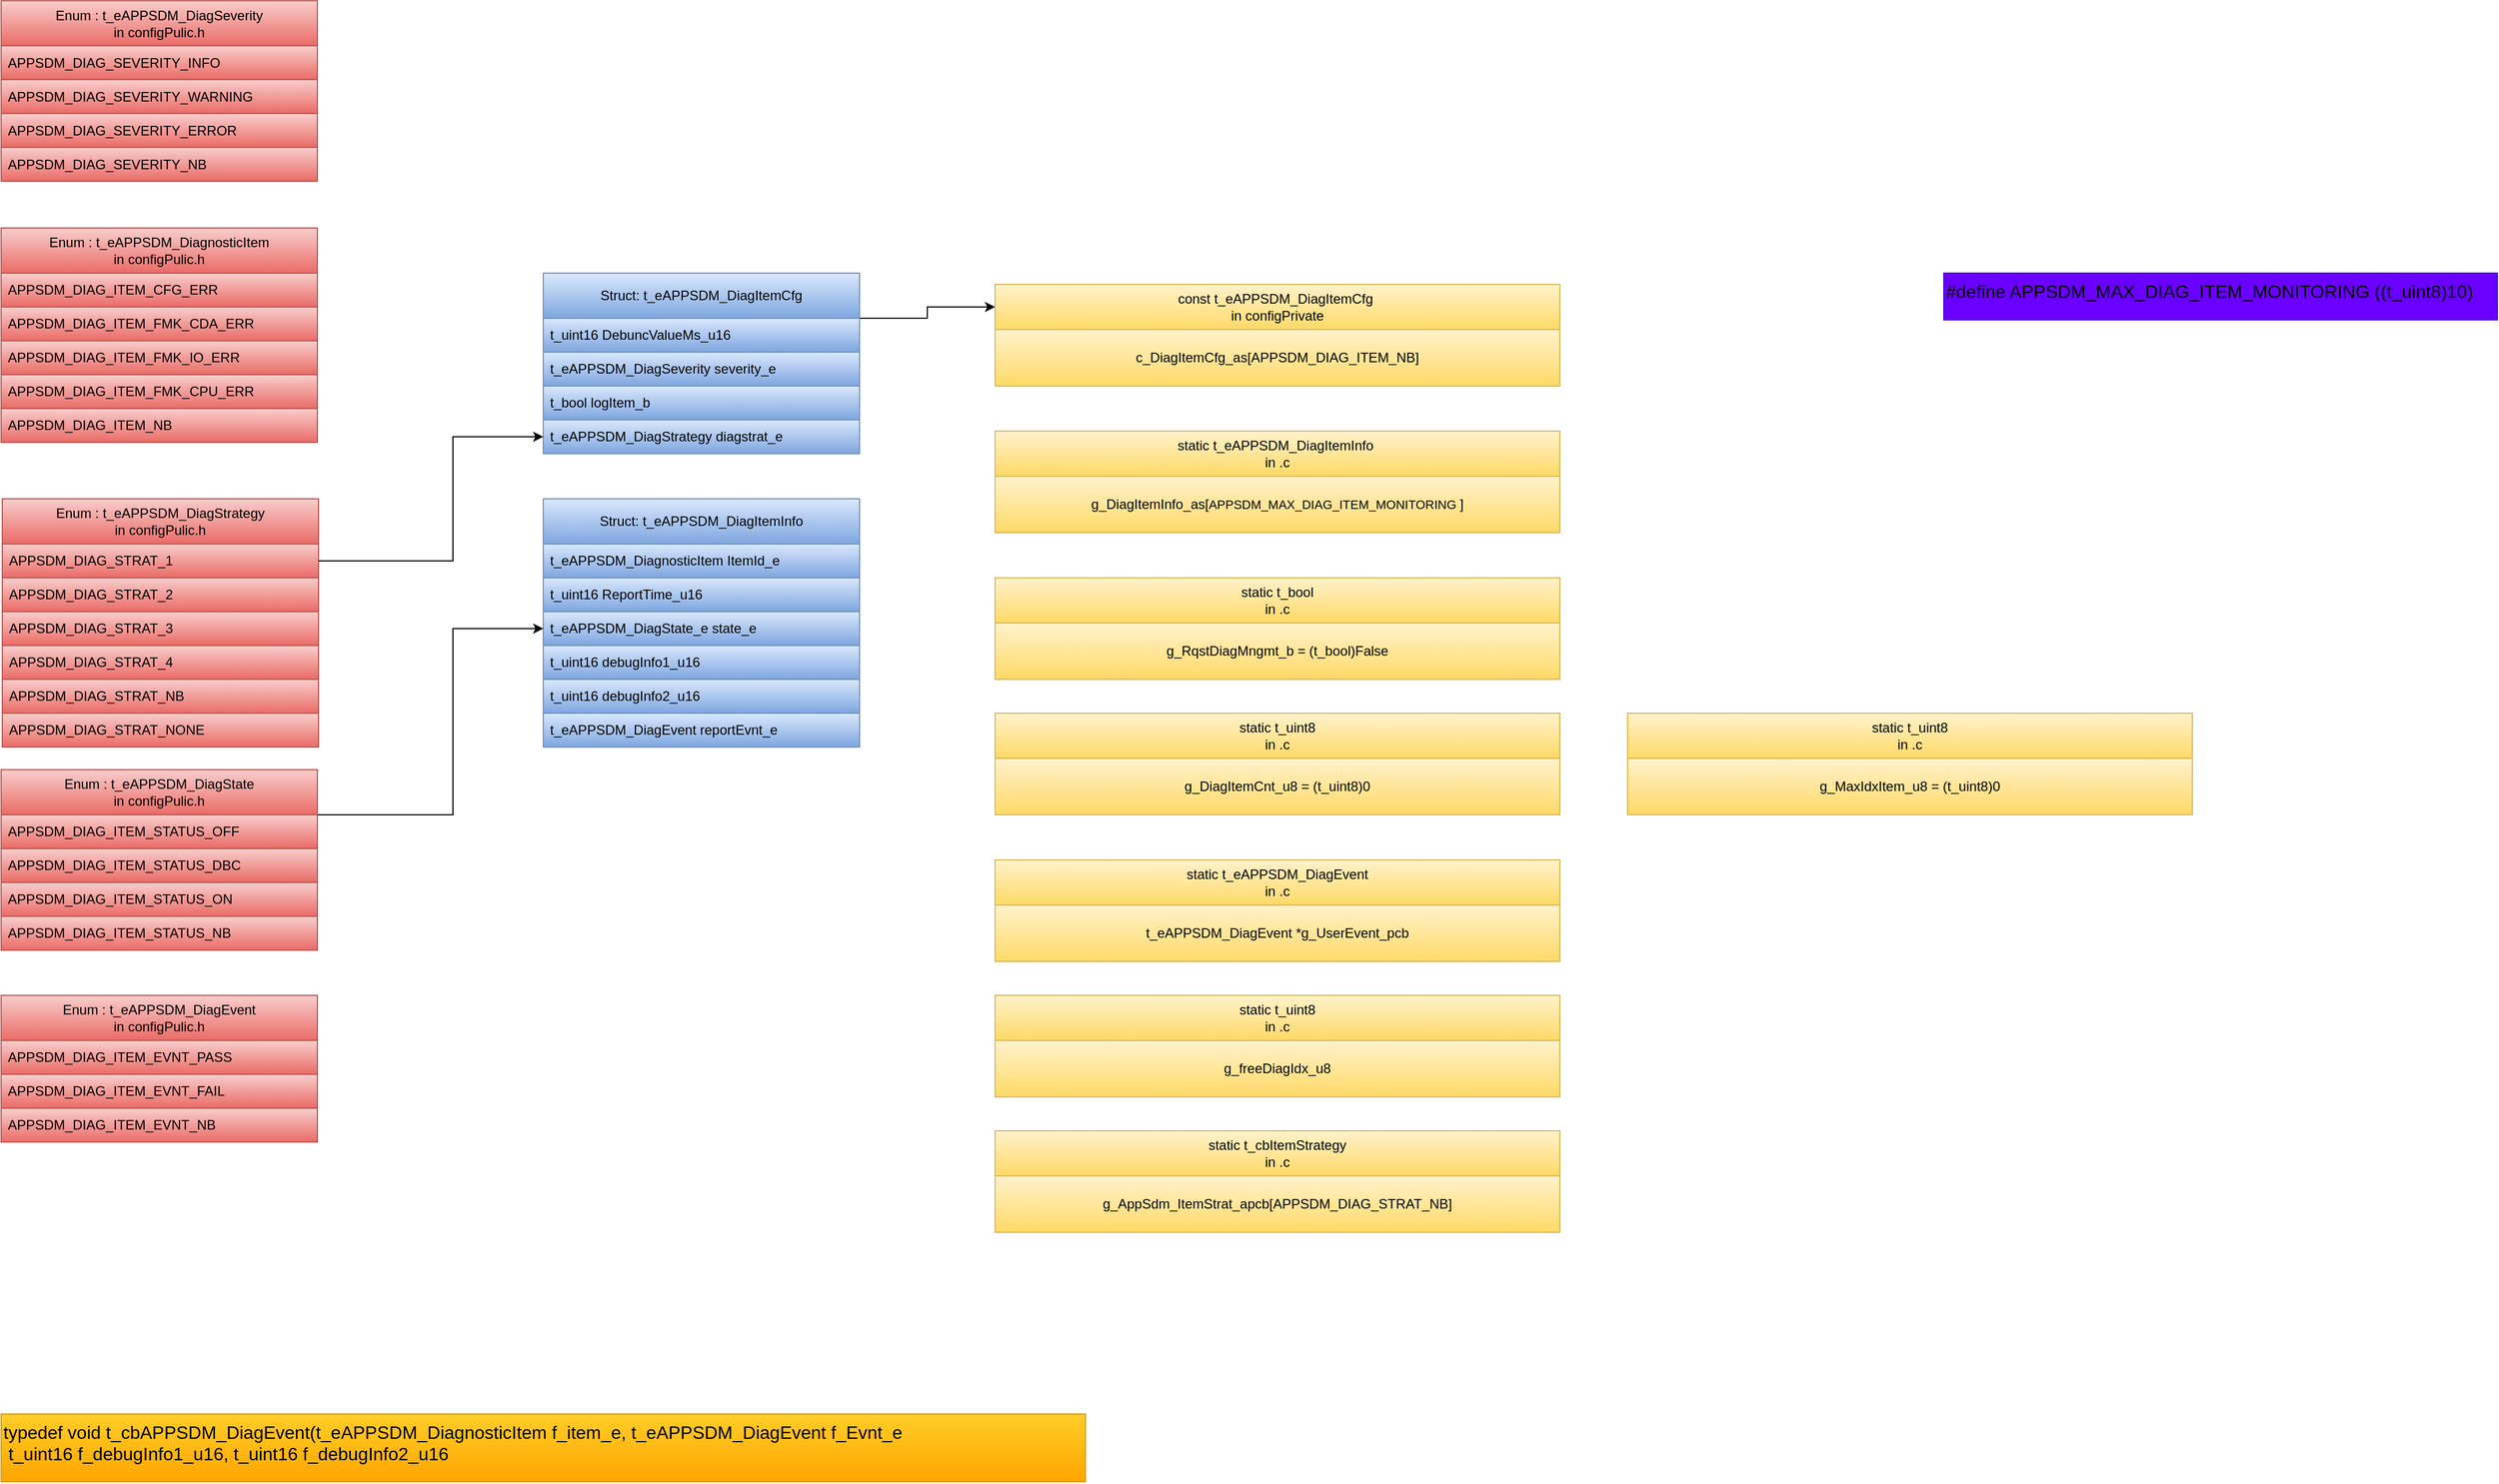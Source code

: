 <mxfile version="24.6.1" type="device" pages="10">
  <diagram name="Type" id="DFqD5EZury-ZA8Wi4VFX">
    <mxGraphModel dx="2217" dy="4173" grid="1" gridSize="10" guides="1" tooltips="1" connect="1" arrows="1" fold="1" page="1" pageScale="1" pageWidth="827" pageHeight="1169" math="0" shadow="0">
      <root>
        <mxCell id="0" />
        <mxCell id="1" parent="0" />
        <mxCell id="3qtI_uxfsGbGD5cNWgba-1" value="Enum : t_eAPPSDM_DiagnosticItem&lt;div&gt;in configPulic.h&lt;/div&gt;" style="swimlane;fontStyle=0;childLayout=stackLayout;horizontal=1;startSize=40;horizontalStack=0;resizeParent=1;resizeParentMax=0;resizeLast=0;collapsible=1;marginBottom=0;whiteSpace=wrap;html=1;fillColor=#f8cecc;gradientColor=#ea6b66;strokeColor=#b85450;fontColor=#000000;" parent="1" vertex="1">
          <mxGeometry x="-1640" y="-2280" width="280" height="190" as="geometry">
            <mxRectangle x="-1160" y="-1210" width="240" height="40" as="alternateBounds" />
          </mxGeometry>
        </mxCell>
        <mxCell id="3qtI_uxfsGbGD5cNWgba-2" value="APPSDM_DIAG_ITEM_CFG_ERR" style="text;strokeColor=#b85450;fillColor=#f8cecc;align=left;verticalAlign=middle;spacingLeft=4;spacingRight=4;overflow=hidden;points=[[0,0.5],[1,0.5]];portConstraint=eastwest;rotatable=0;whiteSpace=wrap;html=1;gradientColor=#ea6b66;fontColor=#000000;" parent="3qtI_uxfsGbGD5cNWgba-1" vertex="1">
          <mxGeometry y="40" width="280" height="30" as="geometry" />
        </mxCell>
        <mxCell id="3qtI_uxfsGbGD5cNWgba-3" value="APPSDM_DIAG_ITEM_FMK_CDA_ERR" style="text;strokeColor=#b85450;fillColor=#f8cecc;align=left;verticalAlign=middle;spacingLeft=4;spacingRight=4;overflow=hidden;points=[[0,0.5],[1,0.5]];portConstraint=eastwest;rotatable=0;whiteSpace=wrap;html=1;gradientColor=#ea6b66;fontColor=#000000;" parent="3qtI_uxfsGbGD5cNWgba-1" vertex="1">
          <mxGeometry y="70" width="280" height="30" as="geometry" />
        </mxCell>
        <mxCell id="3qtI_uxfsGbGD5cNWgba-6" value="APPSDM_DIAG_ITEM_FMK_IO_ERR" style="text;strokeColor=#b85450;fillColor=#f8cecc;align=left;verticalAlign=middle;spacingLeft=4;spacingRight=4;overflow=hidden;points=[[0,0.5],[1,0.5]];portConstraint=eastwest;rotatable=0;whiteSpace=wrap;html=1;gradientColor=#ea6b66;fontColor=#000000;" parent="3qtI_uxfsGbGD5cNWgba-1" vertex="1">
          <mxGeometry y="100" width="280" height="30" as="geometry" />
        </mxCell>
        <mxCell id="3qtI_uxfsGbGD5cNWgba-5" value="APPSDM_DIAG_ITEM_FMK_CPU_ERR" style="text;strokeColor=#b85450;fillColor=#f8cecc;align=left;verticalAlign=middle;spacingLeft=4;spacingRight=4;overflow=hidden;points=[[0,0.5],[1,0.5]];portConstraint=eastwest;rotatable=0;whiteSpace=wrap;html=1;gradientColor=#ea6b66;fontColor=#000000;" parent="3qtI_uxfsGbGD5cNWgba-1" vertex="1">
          <mxGeometry y="130" width="280" height="30" as="geometry" />
        </mxCell>
        <mxCell id="3qtI_uxfsGbGD5cNWgba-4" value="APPSDM_DIAG_ITEM_NB" style="text;strokeColor=#b85450;fillColor=#f8cecc;align=left;verticalAlign=middle;spacingLeft=4;spacingRight=4;overflow=hidden;points=[[0,0.5],[1,0.5]];portConstraint=eastwest;rotatable=0;whiteSpace=wrap;html=1;gradientColor=#ea6b66;fontColor=#000000;" parent="3qtI_uxfsGbGD5cNWgba-1" vertex="1">
          <mxGeometry y="160" width="280" height="30" as="geometry" />
        </mxCell>
        <mxCell id="3qtI_uxfsGbGD5cNWgba-23" style="edgeStyle=orthogonalEdgeStyle;rounded=0;orthogonalLoop=1;jettySize=auto;html=1;exitX=1;exitY=0.25;exitDx=0;exitDy=0;entryX=0;entryY=0.5;entryDx=0;entryDy=0;" parent="1" source="3qtI_uxfsGbGD5cNWgba-7" target="3qtI_uxfsGbGD5cNWgba-21" edge="1">
          <mxGeometry relative="1" as="geometry" />
        </mxCell>
        <mxCell id="3qtI_uxfsGbGD5cNWgba-7" value="Struct: t_eAPPSDM_DiagItemCfg" style="swimlane;fontStyle=0;childLayout=stackLayout;horizontal=1;startSize=40;horizontalStack=0;resizeParent=1;resizeParentMax=0;resizeLast=0;collapsible=1;marginBottom=0;whiteSpace=wrap;html=1;fillColor=#dae8fc;gradientColor=#7ea6e0;strokeColor=#6c8ebf;fontColor=#000000;" parent="1" vertex="1">
          <mxGeometry x="-1160" y="-2240" width="280" height="160" as="geometry">
            <mxRectangle x="-1160" y="-2240" width="240" height="40" as="alternateBounds" />
          </mxGeometry>
        </mxCell>
        <mxCell id="3qtI_uxfsGbGD5cNWgba-8" value="&lt;span style=&quot;text-align: center;&quot;&gt;t_uint16 DebuncValueMs_u16&lt;/span&gt;" style="text;strokeColor=#6c8ebf;fillColor=#dae8fc;align=left;verticalAlign=middle;spacingLeft=4;spacingRight=4;overflow=hidden;points=[[0,0.5],[1,0.5]];portConstraint=eastwest;rotatable=0;whiteSpace=wrap;html=1;gradientColor=#7ea6e0;fontColor=#000000;" parent="3qtI_uxfsGbGD5cNWgba-7" vertex="1">
          <mxGeometry y="40" width="280" height="30" as="geometry" />
        </mxCell>
        <mxCell id="QEmdy-ZIX8VyePhJylxd-6" value="&lt;span style=&quot;text-align: center;&quot;&gt;t_eAPPSDM_DiagSeverity severity_e&lt;/span&gt;" style="text;strokeColor=#6c8ebf;fillColor=#dae8fc;align=left;verticalAlign=middle;spacingLeft=4;spacingRight=4;overflow=hidden;points=[[0,0.5],[1,0.5]];portConstraint=eastwest;rotatable=0;whiteSpace=wrap;html=1;gradientColor=#7ea6e0;fontColor=#000000;" parent="3qtI_uxfsGbGD5cNWgba-7" vertex="1">
          <mxGeometry y="70" width="280" height="30" as="geometry" />
        </mxCell>
        <mxCell id="3qtI_uxfsGbGD5cNWgba-9" value="&lt;span style=&quot;text-align: center;&quot;&gt;t_bool logItem_b&lt;/span&gt;" style="text;strokeColor=#6c8ebf;fillColor=#dae8fc;align=left;verticalAlign=middle;spacingLeft=4;spacingRight=4;overflow=hidden;points=[[0,0.5],[1,0.5]];portConstraint=eastwest;rotatable=0;whiteSpace=wrap;html=1;gradientColor=#7ea6e0;fontColor=#000000;" parent="3qtI_uxfsGbGD5cNWgba-7" vertex="1">
          <mxGeometry y="100" width="280" height="30" as="geometry" />
        </mxCell>
        <mxCell id="3qtI_uxfsGbGD5cNWgba-10" value="&lt;span style=&quot;text-align: center;&quot;&gt;t_eAPPSDM_DiagStrategy diagstrat_e&lt;/span&gt;" style="text;strokeColor=#6c8ebf;fillColor=#dae8fc;align=left;verticalAlign=middle;spacingLeft=4;spacingRight=4;overflow=hidden;points=[[0,0.5],[1,0.5]];portConstraint=eastwest;rotatable=0;whiteSpace=wrap;html=1;gradientColor=#7ea6e0;fontColor=#000000;" parent="3qtI_uxfsGbGD5cNWgba-7" vertex="1">
          <mxGeometry y="130" width="280" height="30" as="geometry" />
        </mxCell>
        <mxCell id="3qtI_uxfsGbGD5cNWgba-11" value="Enum : t_eAPPSDM_DiagStrategy&lt;div&gt;in configPulic.h&lt;/div&gt;" style="swimlane;fontStyle=0;childLayout=stackLayout;horizontal=1;startSize=40;horizontalStack=0;resizeParent=1;resizeParentMax=0;resizeLast=0;collapsible=1;marginBottom=0;whiteSpace=wrap;html=1;fillColor=#f8cecc;gradientColor=#ea6b66;strokeColor=#b85450;fontColor=#000000;" parent="1" vertex="1">
          <mxGeometry x="-1639" y="-2040" width="280" height="220" as="geometry">
            <mxRectangle x="-1160" y="-1210" width="240" height="40" as="alternateBounds" />
          </mxGeometry>
        </mxCell>
        <mxCell id="3qtI_uxfsGbGD5cNWgba-12" value="APPSDM_DIAG_STRAT_1" style="text;strokeColor=#b85450;fillColor=#f8cecc;align=left;verticalAlign=middle;spacingLeft=4;spacingRight=4;overflow=hidden;points=[[0,0.5],[1,0.5]];portConstraint=eastwest;rotatable=0;whiteSpace=wrap;html=1;gradientColor=#ea6b66;fontColor=#000000;" parent="3qtI_uxfsGbGD5cNWgba-11" vertex="1">
          <mxGeometry y="40" width="280" height="30" as="geometry" />
        </mxCell>
        <mxCell id="3qtI_uxfsGbGD5cNWgba-13" value="APPSDM_DIAG_STRAT_2" style="text;strokeColor=#b85450;fillColor=#f8cecc;align=left;verticalAlign=middle;spacingLeft=4;spacingRight=4;overflow=hidden;points=[[0,0.5],[1,0.5]];portConstraint=eastwest;rotatable=0;whiteSpace=wrap;html=1;gradientColor=#ea6b66;fontColor=#000000;" parent="3qtI_uxfsGbGD5cNWgba-11" vertex="1">
          <mxGeometry y="70" width="280" height="30" as="geometry" />
        </mxCell>
        <mxCell id="3qtI_uxfsGbGD5cNWgba-14" value="APPSDM_DIAG_STRAT_3" style="text;strokeColor=#b85450;fillColor=#f8cecc;align=left;verticalAlign=middle;spacingLeft=4;spacingRight=4;overflow=hidden;points=[[0,0.5],[1,0.5]];portConstraint=eastwest;rotatable=0;whiteSpace=wrap;html=1;gradientColor=#ea6b66;fontColor=#000000;" parent="3qtI_uxfsGbGD5cNWgba-11" vertex="1">
          <mxGeometry y="100" width="280" height="30" as="geometry" />
        </mxCell>
        <mxCell id="3qtI_uxfsGbGD5cNWgba-15" value="APPSDM_DIAG_STRAT_4" style="text;strokeColor=#b85450;fillColor=#f8cecc;align=left;verticalAlign=middle;spacingLeft=4;spacingRight=4;overflow=hidden;points=[[0,0.5],[1,0.5]];portConstraint=eastwest;rotatable=0;whiteSpace=wrap;html=1;gradientColor=#ea6b66;fontColor=#000000;" parent="3qtI_uxfsGbGD5cNWgba-11" vertex="1">
          <mxGeometry y="130" width="280" height="30" as="geometry" />
        </mxCell>
        <mxCell id="3qtI_uxfsGbGD5cNWgba-16" value="APPSDM_DIAG_STRAT_NB" style="text;strokeColor=#b85450;fillColor=#f8cecc;align=left;verticalAlign=middle;spacingLeft=4;spacingRight=4;overflow=hidden;points=[[0,0.5],[1,0.5]];portConstraint=eastwest;rotatable=0;whiteSpace=wrap;html=1;gradientColor=#ea6b66;fontColor=#000000;" parent="3qtI_uxfsGbGD5cNWgba-11" vertex="1">
          <mxGeometry y="160" width="280" height="30" as="geometry" />
        </mxCell>
        <mxCell id="viB0OptLrTLWB78-oFfX-1" value="APPSDM_DIAG_STRAT_NONE" style="text;strokeColor=#b85450;fillColor=#f8cecc;align=left;verticalAlign=middle;spacingLeft=4;spacingRight=4;overflow=hidden;points=[[0,0.5],[1,0.5]];portConstraint=eastwest;rotatable=0;whiteSpace=wrap;html=1;gradientColor=#ea6b66;fontColor=#000000;" parent="3qtI_uxfsGbGD5cNWgba-11" vertex="1">
          <mxGeometry y="190" width="280" height="30" as="geometry" />
        </mxCell>
        <mxCell id="3qtI_uxfsGbGD5cNWgba-18" value="&lt;font color=&quot;#000000&quot;&gt;&lt;span style=&quot;text-wrap: nowrap;&quot;&gt;typedef void t_cbAPPSDM_DiagEvent(t_eAPPSDM_DiagnosticItem f_item_e, t_eAPPSDM_DiagEvent f_Evnt_e&lt;/span&gt;&lt;/font&gt;&lt;div&gt;&lt;font color=&quot;#000000&quot;&gt;&lt;span style=&quot;text-wrap: nowrap;&quot;&gt;&amp;nbsp;t_uint16 f_debugInfo1_u16,&amp;nbsp;&lt;/span&gt;&lt;/font&gt;&lt;span style=&quot;text-wrap: nowrap; color: rgb(0, 0, 0); background-color: initial;&quot;&gt;t_uint16 f_debugInfo2_u16&lt;/span&gt;&lt;/div&gt;" style="rounded=0;whiteSpace=wrap;html=1;verticalAlign=top;fillColor=#ffcd28;gradientColor=#ffa500;strokeColor=#d79b00;fontSize=16;align=left;" parent="1" vertex="1">
          <mxGeometry x="-1640" y="-1229" width="960" height="60" as="geometry" />
        </mxCell>
        <mxCell id="3qtI_uxfsGbGD5cNWgba-19" value="" style="group;fontSize=12;" parent="1" connectable="0" vertex="1">
          <mxGeometry x="-760" y="-2230" width="500" height="90" as="geometry" />
        </mxCell>
        <mxCell id="3qtI_uxfsGbGD5cNWgba-20" value="" style="rounded=0;whiteSpace=wrap;html=1;fillColor=#fff2cc;gradientColor=#ffd966;strokeColor=#d6b656;fontColor=#000000;fontSize=12;" parent="3qtI_uxfsGbGD5cNWgba-19" vertex="1">
          <mxGeometry width="500.0" height="90" as="geometry" />
        </mxCell>
        <mxCell id="3qtI_uxfsGbGD5cNWgba-22" value="&lt;div style=&quot;text-align: center; font-size: 12px;&quot;&gt;c_DiagItemCfg_as[APPSDM_DIAG_ITEM_NB]&lt;/div&gt;" style="rounded=0;whiteSpace=wrap;html=1;fillColor=#fff2cc;gradientColor=#ffd966;strokeColor=#d6b656;fontColor=#000000;fontSize=12;" parent="3qtI_uxfsGbGD5cNWgba-19" vertex="1">
          <mxGeometry y="40" width="500.0" height="50" as="geometry" />
        </mxCell>
        <mxCell id="3qtI_uxfsGbGD5cNWgba-21" value="const t_eAPPSDM_DiagItemCfg&amp;nbsp;&lt;div&gt;in configPrivate&lt;/div&gt;" style="rounded=0;whiteSpace=wrap;html=1;fillColor=#fff2cc;gradientColor=#ffd966;strokeColor=#d6b656;fontColor=#000000;fontSize=12;" parent="3qtI_uxfsGbGD5cNWgba-19" vertex="1">
          <mxGeometry width="500.0" height="40" as="geometry" />
        </mxCell>
        <mxCell id="3qtI_uxfsGbGD5cNWgba-24" value="Struct: t_eAPPSDM_DiagItemInfo" style="swimlane;fontStyle=0;childLayout=stackLayout;horizontal=1;startSize=40;horizontalStack=0;resizeParent=1;resizeParentMax=0;resizeLast=0;collapsible=1;marginBottom=0;whiteSpace=wrap;html=1;fillColor=#dae8fc;gradientColor=#7ea6e0;strokeColor=#6c8ebf;fontColor=#000000;" parent="1" vertex="1">
          <mxGeometry x="-1160" y="-2040" width="280" height="220" as="geometry">
            <mxRectangle x="-560" y="-640" width="240" height="40" as="alternateBounds" />
          </mxGeometry>
        </mxCell>
        <mxCell id="ba6owO-vcOn9hege0ZgV-1" value="&lt;span style=&quot;text-align: center;&quot;&gt;t_eAPPSDM_DiagnosticItem ItemId_e&lt;/span&gt;" style="text;strokeColor=#6c8ebf;fillColor=#dae8fc;align=left;verticalAlign=middle;spacingLeft=4;spacingRight=4;overflow=hidden;points=[[0,0.5],[1,0.5]];portConstraint=eastwest;rotatable=0;whiteSpace=wrap;html=1;gradientColor=#7ea6e0;fontColor=#000000;" parent="3qtI_uxfsGbGD5cNWgba-24" vertex="1">
          <mxGeometry y="40" width="280" height="30" as="geometry" />
        </mxCell>
        <mxCell id="3qtI_uxfsGbGD5cNWgba-25" value="&lt;span style=&quot;text-align: center;&quot;&gt;t_uint16 ReportTime_u16&lt;/span&gt;" style="text;strokeColor=#6c8ebf;fillColor=#dae8fc;align=left;verticalAlign=middle;spacingLeft=4;spacingRight=4;overflow=hidden;points=[[0,0.5],[1,0.5]];portConstraint=eastwest;rotatable=0;whiteSpace=wrap;html=1;gradientColor=#7ea6e0;fontColor=#000000;" parent="3qtI_uxfsGbGD5cNWgba-24" vertex="1">
          <mxGeometry y="70" width="280" height="30" as="geometry" />
        </mxCell>
        <mxCell id="3qtI_uxfsGbGD5cNWgba-26" value="&lt;div style=&quot;text-align: center;&quot;&gt;&lt;span style=&quot;background-color: initial;&quot;&gt;t_eAPPSDM_DiagState_e state_e&lt;/span&gt;&lt;/div&gt;" style="text;strokeColor=#6c8ebf;fillColor=#dae8fc;align=left;verticalAlign=middle;spacingLeft=4;spacingRight=4;overflow=hidden;points=[[0,0.5],[1,0.5]];portConstraint=eastwest;rotatable=0;whiteSpace=wrap;html=1;gradientColor=#7ea6e0;fontColor=#000000;" parent="3qtI_uxfsGbGD5cNWgba-24" vertex="1">
          <mxGeometry y="100" width="280" height="30" as="geometry" />
        </mxCell>
        <mxCell id="8neKS2mTpuvtxH6SX6hw-2" value="&lt;div style=&quot;text-align: center;&quot;&gt;t_uint16 debugInfo1_u16&lt;/div&gt;" style="text;strokeColor=#6c8ebf;fillColor=#dae8fc;align=left;verticalAlign=middle;spacingLeft=4;spacingRight=4;overflow=hidden;points=[[0,0.5],[1,0.5]];portConstraint=eastwest;rotatable=0;whiteSpace=wrap;html=1;gradientColor=#7ea6e0;fontColor=#000000;" vertex="1" parent="3qtI_uxfsGbGD5cNWgba-24">
          <mxGeometry y="130" width="280" height="30" as="geometry" />
        </mxCell>
        <mxCell id="8neKS2mTpuvtxH6SX6hw-1" value="&lt;div style=&quot;text-align: center;&quot;&gt;t_uint16 debugInfo2_u16&lt;br&gt;&lt;/div&gt;" style="text;strokeColor=#6c8ebf;fillColor=#dae8fc;align=left;verticalAlign=middle;spacingLeft=4;spacingRight=4;overflow=hidden;points=[[0,0.5],[1,0.5]];portConstraint=eastwest;rotatable=0;whiteSpace=wrap;html=1;gradientColor=#7ea6e0;fontColor=#000000;" vertex="1" parent="3qtI_uxfsGbGD5cNWgba-24">
          <mxGeometry y="160" width="280" height="30" as="geometry" />
        </mxCell>
        <mxCell id="8D0rACmj27TI3KtF3qyD-1" value="&lt;div style=&quot;text-align: center;&quot;&gt;&lt;span style=&quot;background-color: initial;&quot;&gt;t_eAPPSDM_DiagEvent&amp;nbsp;&lt;/span&gt;&lt;span style=&quot;background-color: initial;&quot;&gt;reportEvnt_e&lt;/span&gt;&lt;/div&gt;" style="text;strokeColor=#6c8ebf;fillColor=#dae8fc;align=left;verticalAlign=middle;spacingLeft=4;spacingRight=4;overflow=hidden;points=[[0,0.5],[1,0.5]];portConstraint=eastwest;rotatable=0;whiteSpace=wrap;html=1;gradientColor=#7ea6e0;fontColor=#000000;" parent="3qtI_uxfsGbGD5cNWgba-24" vertex="1">
          <mxGeometry y="190" width="280" height="30" as="geometry" />
        </mxCell>
        <mxCell id="YLozB_WAzzoqjv6x40J7-7" style="edgeStyle=orthogonalEdgeStyle;rounded=0;orthogonalLoop=1;jettySize=auto;html=1;exitX=1;exitY=0.25;exitDx=0;exitDy=0;entryX=0;entryY=0.5;entryDx=0;entryDy=0;jumpStyle=arc;" parent="1" source="3qtI_uxfsGbGD5cNWgba-28" target="3qtI_uxfsGbGD5cNWgba-26" edge="1">
          <mxGeometry relative="1" as="geometry">
            <Array as="points">
              <mxPoint x="-1240" y="-1760" />
              <mxPoint x="-1240" y="-1925" />
            </Array>
          </mxGeometry>
        </mxCell>
        <mxCell id="3qtI_uxfsGbGD5cNWgba-28" value="Enum : t_eAPPSDM_DiagState&lt;div&gt;in configPulic.h&lt;/div&gt;" style="swimlane;fontStyle=0;childLayout=stackLayout;horizontal=1;startSize=40;horizontalStack=0;resizeParent=1;resizeParentMax=0;resizeLast=0;collapsible=1;marginBottom=0;whiteSpace=wrap;html=1;fillColor=#f8cecc;gradientColor=#ea6b66;strokeColor=#b85450;fontColor=#000000;" parent="1" vertex="1">
          <mxGeometry x="-1640" y="-1800" width="280" height="160" as="geometry">
            <mxRectangle x="-1160" y="-1210" width="240" height="40" as="alternateBounds" />
          </mxGeometry>
        </mxCell>
        <mxCell id="3qtI_uxfsGbGD5cNWgba-29" value="APPSDM_DIAG_ITEM_STATUS_OFF" style="text;strokeColor=#b85450;fillColor=#f8cecc;align=left;verticalAlign=middle;spacingLeft=4;spacingRight=4;overflow=hidden;points=[[0,0.5],[1,0.5]];portConstraint=eastwest;rotatable=0;whiteSpace=wrap;html=1;gradientColor=#ea6b66;fontColor=#000000;" parent="3qtI_uxfsGbGD5cNWgba-28" vertex="1">
          <mxGeometry y="40" width="280" height="30" as="geometry" />
        </mxCell>
        <mxCell id="3qtI_uxfsGbGD5cNWgba-30" value="APPSDM_DIAG_ITEM_STATUS_DBC" style="text;strokeColor=#b85450;fillColor=#f8cecc;align=left;verticalAlign=middle;spacingLeft=4;spacingRight=4;overflow=hidden;points=[[0,0.5],[1,0.5]];portConstraint=eastwest;rotatable=0;whiteSpace=wrap;html=1;gradientColor=#ea6b66;fontColor=#000000;" parent="3qtI_uxfsGbGD5cNWgba-28" vertex="1">
          <mxGeometry y="70" width="280" height="30" as="geometry" />
        </mxCell>
        <mxCell id="3qtI_uxfsGbGD5cNWgba-31" value="APPSDM_DIAG_ITEM_STATUS_ON" style="text;strokeColor=#b85450;fillColor=#f8cecc;align=left;verticalAlign=middle;spacingLeft=4;spacingRight=4;overflow=hidden;points=[[0,0.5],[1,0.5]];portConstraint=eastwest;rotatable=0;whiteSpace=wrap;html=1;gradientColor=#ea6b66;fontColor=#000000;" parent="3qtI_uxfsGbGD5cNWgba-28" vertex="1">
          <mxGeometry y="100" width="280" height="30" as="geometry" />
        </mxCell>
        <mxCell id="3qtI_uxfsGbGD5cNWgba-33" value="APPSDM_DIAG_ITEM_STATUS_NB" style="text;strokeColor=#b85450;fillColor=#f8cecc;align=left;verticalAlign=middle;spacingLeft=4;spacingRight=4;overflow=hidden;points=[[0,0.5],[1,0.5]];portConstraint=eastwest;rotatable=0;whiteSpace=wrap;html=1;gradientColor=#ea6b66;fontColor=#000000;" parent="3qtI_uxfsGbGD5cNWgba-28" vertex="1">
          <mxGeometry y="130" width="280" height="30" as="geometry" />
        </mxCell>
        <mxCell id="3qtI_uxfsGbGD5cNWgba-34" value="" style="group;fontSize=12;" parent="1" connectable="0" vertex="1">
          <mxGeometry x="-760" y="-2100" width="500" height="90" as="geometry" />
        </mxCell>
        <mxCell id="3qtI_uxfsGbGD5cNWgba-35" value="" style="rounded=0;whiteSpace=wrap;html=1;fillColor=#fff2cc;gradientColor=#ffd966;strokeColor=#d6b656;fontColor=#000000;fontSize=12;" parent="3qtI_uxfsGbGD5cNWgba-34" vertex="1">
          <mxGeometry width="500.0" height="90" as="geometry" />
        </mxCell>
        <mxCell id="3qtI_uxfsGbGD5cNWgba-36" value="&lt;div style=&quot;text-align: center; font-size: 12px;&quot;&gt;g_DiagItemInfo_as[&lt;span style=&quot;text-align: left; text-wrap: nowrap; font-size: 11px;&quot;&gt;APPSDM_MAX_DIAG_ITEM_MONITORING&amp;nbsp;&lt;/span&gt;]&lt;/div&gt;" style="rounded=0;whiteSpace=wrap;html=1;fillColor=#fff2cc;gradientColor=#ffd966;strokeColor=#d6b656;fontColor=#000000;fontSize=12;" parent="3qtI_uxfsGbGD5cNWgba-34" vertex="1">
          <mxGeometry y="40" width="500.0" height="50" as="geometry" />
        </mxCell>
        <mxCell id="3qtI_uxfsGbGD5cNWgba-37" value="static t_eAPPSDM_DiagItemInfo&amp;nbsp;&lt;div&gt;in .c&lt;/div&gt;" style="rounded=0;whiteSpace=wrap;html=1;fillColor=#fff2cc;gradientColor=#ffd966;strokeColor=#d6b656;fontColor=#000000;fontSize=12;" parent="3qtI_uxfsGbGD5cNWgba-34" vertex="1">
          <mxGeometry width="500.0" height="40" as="geometry" />
        </mxCell>
        <mxCell id="YLozB_WAzzoqjv6x40J7-6" style="edgeStyle=orthogonalEdgeStyle;rounded=0;orthogonalLoop=1;jettySize=auto;html=1;exitX=1;exitY=0.5;exitDx=0;exitDy=0;entryX=0;entryY=0.5;entryDx=0;entryDy=0;jumpStyle=arc;" parent="1" source="3qtI_uxfsGbGD5cNWgba-12" target="3qtI_uxfsGbGD5cNWgba-10" edge="1">
          <mxGeometry relative="1" as="geometry">
            <Array as="points">
              <mxPoint x="-1240" y="-1985" />
              <mxPoint x="-1240" y="-2095" />
            </Array>
          </mxGeometry>
        </mxCell>
        <mxCell id="A0W2TcOa-yBNbz-eV3j5-1" value="Enum : t_eAPPSDM_DiagEvent&lt;div&gt;in configPulic.h&lt;/div&gt;" style="swimlane;fontStyle=0;childLayout=stackLayout;horizontal=1;startSize=40;horizontalStack=0;resizeParent=1;resizeParentMax=0;resizeLast=0;collapsible=1;marginBottom=0;whiteSpace=wrap;html=1;fillColor=#f8cecc;gradientColor=#ea6b66;strokeColor=#b85450;fontColor=#000000;" parent="1" vertex="1">
          <mxGeometry x="-1640" y="-1600" width="280" height="130" as="geometry">
            <mxRectangle x="-1160" y="-1210" width="240" height="40" as="alternateBounds" />
          </mxGeometry>
        </mxCell>
        <mxCell id="A0W2TcOa-yBNbz-eV3j5-2" value="APPSDM_DIAG_ITEM_EVNT_PASS" style="text;strokeColor=#b85450;fillColor=#f8cecc;align=left;verticalAlign=middle;spacingLeft=4;spacingRight=4;overflow=hidden;points=[[0,0.5],[1,0.5]];portConstraint=eastwest;rotatable=0;whiteSpace=wrap;html=1;gradientColor=#ea6b66;fontColor=#000000;" parent="A0W2TcOa-yBNbz-eV3j5-1" vertex="1">
          <mxGeometry y="40" width="280" height="30" as="geometry" />
        </mxCell>
        <mxCell id="A0W2TcOa-yBNbz-eV3j5-3" value="APPSDM_DIAG_ITEM_EVNT_FAIL" style="text;strokeColor=#b85450;fillColor=#f8cecc;align=left;verticalAlign=middle;spacingLeft=4;spacingRight=4;overflow=hidden;points=[[0,0.5],[1,0.5]];portConstraint=eastwest;rotatable=0;whiteSpace=wrap;html=1;gradientColor=#ea6b66;fontColor=#000000;" parent="A0W2TcOa-yBNbz-eV3j5-1" vertex="1">
          <mxGeometry y="70" width="280" height="30" as="geometry" />
        </mxCell>
        <mxCell id="A0W2TcOa-yBNbz-eV3j5-4" value="APPSDM_DIAG_ITEM_EVNT_NB" style="text;strokeColor=#b85450;fillColor=#f8cecc;align=left;verticalAlign=middle;spacingLeft=4;spacingRight=4;overflow=hidden;points=[[0,0.5],[1,0.5]];portConstraint=eastwest;rotatable=0;whiteSpace=wrap;html=1;gradientColor=#ea6b66;fontColor=#000000;" parent="A0W2TcOa-yBNbz-eV3j5-1" vertex="1">
          <mxGeometry y="100" width="280" height="30" as="geometry" />
        </mxCell>
        <mxCell id="IEGaeypB6ANytf3MV0bL-1" value="&lt;font color=&quot;#000000&quot;&gt;&lt;span style=&quot;text-wrap: nowrap;&quot;&gt;#define APPSDM_MAX_DIAG_ITEM_MONITORING ((t_uint8)10)&lt;/span&gt;&lt;/font&gt;" style="rounded=0;whiteSpace=wrap;html=1;verticalAlign=top;fillColor=#6a00ff;strokeColor=#3700CC;fontSize=16;align=left;fontColor=#ffffff;" parent="1" vertex="1">
          <mxGeometry x="80" y="-2240" width="490" height="41.43" as="geometry" />
        </mxCell>
        <mxCell id="2_oe0ECm6Y0I04NA3fmR-1" value="" style="group;fontSize=12;" parent="1" connectable="0" vertex="1">
          <mxGeometry x="-760" y="-1720" width="500" height="90" as="geometry" />
        </mxCell>
        <mxCell id="2_oe0ECm6Y0I04NA3fmR-2" value="" style="rounded=0;whiteSpace=wrap;html=1;fillColor=#fff2cc;gradientColor=#ffd966;strokeColor=#d6b656;fontColor=#000000;fontSize=12;" parent="2_oe0ECm6Y0I04NA3fmR-1" vertex="1">
          <mxGeometry width="500.0" height="90" as="geometry" />
        </mxCell>
        <mxCell id="2_oe0ECm6Y0I04NA3fmR-3" value="&lt;div style=&quot;text-align: center; font-size: 12px;&quot;&gt;&lt;span style=&quot;background-color: initial;&quot;&gt;t_eAPPSDM_DiagEvent *&lt;/span&gt;g_UserEvent_pcb&lt;/div&gt;" style="rounded=0;whiteSpace=wrap;html=1;fillColor=#fff2cc;gradientColor=#ffd966;strokeColor=#d6b656;fontColor=#000000;fontSize=12;" parent="2_oe0ECm6Y0I04NA3fmR-1" vertex="1">
          <mxGeometry y="40" width="500.0" height="50" as="geometry" />
        </mxCell>
        <mxCell id="2_oe0ECm6Y0I04NA3fmR-4" value="static t_eAPPSDM_DiagEvent&lt;div&gt;in .c&lt;/div&gt;" style="rounded=0;whiteSpace=wrap;html=1;fillColor=#fff2cc;gradientColor=#ffd966;strokeColor=#d6b656;fontColor=#000000;fontSize=12;" parent="2_oe0ECm6Y0I04NA3fmR-1" vertex="1">
          <mxGeometry width="500.0" height="40" as="geometry" />
        </mxCell>
        <mxCell id="QEmdy-ZIX8VyePhJylxd-1" value="Enum : t_eAPPSDM_DiagSeverity&lt;div&gt;in configPulic.h&lt;/div&gt;" style="swimlane;fontStyle=0;childLayout=stackLayout;horizontal=1;startSize=40;horizontalStack=0;resizeParent=1;resizeParentMax=0;resizeLast=0;collapsible=1;marginBottom=0;whiteSpace=wrap;html=1;fillColor=#f8cecc;gradientColor=#ea6b66;strokeColor=#b85450;fontColor=#000000;" parent="1" vertex="1">
          <mxGeometry x="-1640" y="-2481.43" width="280" height="160" as="geometry">
            <mxRectangle x="-1160" y="-1210" width="240" height="40" as="alternateBounds" />
          </mxGeometry>
        </mxCell>
        <mxCell id="QEmdy-ZIX8VyePhJylxd-2" value="APPSDM_DIAG_SEVERITY_INFO" style="text;strokeColor=#b85450;fillColor=#f8cecc;align=left;verticalAlign=middle;spacingLeft=4;spacingRight=4;overflow=hidden;points=[[0,0.5],[1,0.5]];portConstraint=eastwest;rotatable=0;whiteSpace=wrap;html=1;gradientColor=#ea6b66;fontColor=#000000;" parent="QEmdy-ZIX8VyePhJylxd-1" vertex="1">
          <mxGeometry y="40" width="280" height="30" as="geometry" />
        </mxCell>
        <mxCell id="QEmdy-ZIX8VyePhJylxd-3" value="APPSDM_DIAG_SEVERITY_WARNING" style="text;strokeColor=#b85450;fillColor=#f8cecc;align=left;verticalAlign=middle;spacingLeft=4;spacingRight=4;overflow=hidden;points=[[0,0.5],[1,0.5]];portConstraint=eastwest;rotatable=0;whiteSpace=wrap;html=1;gradientColor=#ea6b66;fontColor=#000000;" parent="QEmdy-ZIX8VyePhJylxd-1" vertex="1">
          <mxGeometry y="70" width="280" height="30" as="geometry" />
        </mxCell>
        <mxCell id="QEmdy-ZIX8VyePhJylxd-4" value="APPSDM_DIAG_SEVERITY_ERROR" style="text;strokeColor=#b85450;fillColor=#f8cecc;align=left;verticalAlign=middle;spacingLeft=4;spacingRight=4;overflow=hidden;points=[[0,0.5],[1,0.5]];portConstraint=eastwest;rotatable=0;whiteSpace=wrap;html=1;gradientColor=#ea6b66;fontColor=#000000;" parent="QEmdy-ZIX8VyePhJylxd-1" vertex="1">
          <mxGeometry y="100" width="280" height="30" as="geometry" />
        </mxCell>
        <mxCell id="QEmdy-ZIX8VyePhJylxd-5" value="APPSDM_DIAG_SEVERITY_NB" style="text;strokeColor=#b85450;fillColor=#f8cecc;align=left;verticalAlign=middle;spacingLeft=4;spacingRight=4;overflow=hidden;points=[[0,0.5],[1,0.5]];portConstraint=eastwest;rotatable=0;whiteSpace=wrap;html=1;gradientColor=#ea6b66;fontColor=#000000;" parent="QEmdy-ZIX8VyePhJylxd-1" vertex="1">
          <mxGeometry y="130" width="280" height="30" as="geometry" />
        </mxCell>
        <mxCell id="GtN1UB2RxVMn9BAdmm7o-2" value="" style="group;fontSize=12;" parent="1" connectable="0" vertex="1">
          <mxGeometry x="-760" y="-1850" width="500" height="90" as="geometry" />
        </mxCell>
        <mxCell id="GtN1UB2RxVMn9BAdmm7o-3" value="" style="rounded=0;whiteSpace=wrap;html=1;fillColor=#fff2cc;gradientColor=#ffd966;strokeColor=#d6b656;fontColor=#000000;fontSize=12;" parent="GtN1UB2RxVMn9BAdmm7o-2" vertex="1">
          <mxGeometry width="500.0" height="90" as="geometry" />
        </mxCell>
        <mxCell id="GtN1UB2RxVMn9BAdmm7o-4" value="&lt;div style=&quot;text-align: center; font-size: 12px;&quot;&gt;g_DiagItemCnt_u8 = (t_uint8)0&lt;/div&gt;" style="rounded=0;whiteSpace=wrap;html=1;fillColor=#fff2cc;gradientColor=#ffd966;strokeColor=#d6b656;fontColor=#000000;fontSize=12;" parent="GtN1UB2RxVMn9BAdmm7o-2" vertex="1">
          <mxGeometry y="40" width="500.0" height="50" as="geometry" />
        </mxCell>
        <mxCell id="GtN1UB2RxVMn9BAdmm7o-5" value="static t_uint8&lt;div&gt;in .c&lt;/div&gt;" style="rounded=0;whiteSpace=wrap;html=1;fillColor=#fff2cc;gradientColor=#ffd966;strokeColor=#d6b656;fontColor=#000000;fontSize=12;" parent="GtN1UB2RxVMn9BAdmm7o-2" vertex="1">
          <mxGeometry width="500.0" height="40" as="geometry" />
        </mxCell>
        <mxCell id="sF0qhZ1NnQi-EszgxlEG-1" value="" style="group;fontSize=12;" parent="1" connectable="0" vertex="1">
          <mxGeometry x="-760" y="-1970" width="500" height="90" as="geometry" />
        </mxCell>
        <mxCell id="sF0qhZ1NnQi-EszgxlEG-2" value="" style="rounded=0;whiteSpace=wrap;html=1;fillColor=#fff2cc;gradientColor=#ffd966;strokeColor=#d6b656;fontColor=#000000;fontSize=12;" parent="sF0qhZ1NnQi-EszgxlEG-1" vertex="1">
          <mxGeometry width="500.0" height="90" as="geometry" />
        </mxCell>
        <mxCell id="sF0qhZ1NnQi-EszgxlEG-3" value="&lt;div style=&quot;text-align: center; font-size: 12px;&quot;&gt;g_RqstDiagMngmt_b = (t_bool)False&lt;/div&gt;" style="rounded=0;whiteSpace=wrap;html=1;fillColor=#fff2cc;gradientColor=#ffd966;strokeColor=#d6b656;fontColor=#000000;fontSize=12;" parent="sF0qhZ1NnQi-EszgxlEG-1" vertex="1">
          <mxGeometry y="40" width="500.0" height="50" as="geometry" />
        </mxCell>
        <mxCell id="sF0qhZ1NnQi-EszgxlEG-4" value="static t_bool&lt;div&gt;in .c&lt;/div&gt;" style="rounded=0;whiteSpace=wrap;html=1;fillColor=#fff2cc;gradientColor=#ffd966;strokeColor=#d6b656;fontColor=#000000;fontSize=12;" parent="sF0qhZ1NnQi-EszgxlEG-1" vertex="1">
          <mxGeometry width="500.0" height="40" as="geometry" />
        </mxCell>
        <mxCell id="jph-9ztZCNIgqX27CJ5B-2" value="" style="group;fontSize=12;" parent="1" connectable="0" vertex="1">
          <mxGeometry x="-760" y="-1600" width="500" height="90" as="geometry" />
        </mxCell>
        <mxCell id="jph-9ztZCNIgqX27CJ5B-3" value="" style="rounded=0;whiteSpace=wrap;html=1;fillColor=#fff2cc;gradientColor=#ffd966;strokeColor=#d6b656;fontColor=#000000;fontSize=12;" parent="jph-9ztZCNIgqX27CJ5B-2" vertex="1">
          <mxGeometry width="500.0" height="90" as="geometry" />
        </mxCell>
        <mxCell id="jph-9ztZCNIgqX27CJ5B-4" value="g_freeDiagIdx_u8" style="rounded=0;whiteSpace=wrap;html=1;fillColor=#fff2cc;gradientColor=#ffd966;strokeColor=#d6b656;fontColor=#000000;fontSize=12;" parent="jph-9ztZCNIgqX27CJ5B-2" vertex="1">
          <mxGeometry y="40" width="500.0" height="50" as="geometry" />
        </mxCell>
        <mxCell id="jph-9ztZCNIgqX27CJ5B-5" value="static t_uint8&lt;div&gt;in .c&lt;/div&gt;" style="rounded=0;whiteSpace=wrap;html=1;fillColor=#fff2cc;gradientColor=#ffd966;strokeColor=#d6b656;fontColor=#000000;fontSize=12;" parent="jph-9ztZCNIgqX27CJ5B-2" vertex="1">
          <mxGeometry width="500.0" height="40" as="geometry" />
        </mxCell>
        <mxCell id="-O8XRb8J-YXHud9EyckE-1" value="" style="group;fontSize=12;" parent="1" connectable="0" vertex="1">
          <mxGeometry x="-760" y="-1480" width="500" height="90" as="geometry" />
        </mxCell>
        <mxCell id="-O8XRb8J-YXHud9EyckE-2" value="" style="rounded=0;whiteSpace=wrap;html=1;fillColor=#fff2cc;gradientColor=#ffd966;strokeColor=#d6b656;fontColor=#000000;fontSize=12;" parent="-O8XRb8J-YXHud9EyckE-1" vertex="1">
          <mxGeometry width="500.0" height="90" as="geometry" />
        </mxCell>
        <mxCell id="-O8XRb8J-YXHud9EyckE-3" value="g_AppSdm_ItemStrat_apcb[APPSDM_DIAG_STRAT_NB]" style="rounded=0;whiteSpace=wrap;html=1;fillColor=#fff2cc;gradientColor=#ffd966;strokeColor=#d6b656;fontColor=#000000;fontSize=12;" parent="-O8XRb8J-YXHud9EyckE-1" vertex="1">
          <mxGeometry y="40" width="500.0" height="50" as="geometry" />
        </mxCell>
        <mxCell id="-O8XRb8J-YXHud9EyckE-4" value="static t_cbItemStrategy&lt;div&gt;in .c&lt;/div&gt;" style="rounded=0;whiteSpace=wrap;html=1;fillColor=#fff2cc;gradientColor=#ffd966;strokeColor=#d6b656;fontColor=#000000;fontSize=12;" parent="-O8XRb8J-YXHud9EyckE-1" vertex="1">
          <mxGeometry width="500.0" height="40" as="geometry" />
        </mxCell>
        <mxCell id="ywe8ilqCmzMtH03RoWyC-1" value="" style="group;fontSize=12;" connectable="0" vertex="1" parent="1">
          <mxGeometry x="-200" y="-1850" width="500" height="90" as="geometry" />
        </mxCell>
        <mxCell id="ywe8ilqCmzMtH03RoWyC-2" value="" style="rounded=0;whiteSpace=wrap;html=1;fillColor=#fff2cc;gradientColor=#ffd966;strokeColor=#d6b656;fontColor=#000000;fontSize=12;" vertex="1" parent="ywe8ilqCmzMtH03RoWyC-1">
          <mxGeometry width="500.0" height="90" as="geometry" />
        </mxCell>
        <mxCell id="ywe8ilqCmzMtH03RoWyC-3" value="&lt;div style=&quot;text-align: center; font-size: 12px;&quot;&gt;g_MaxIdxItem_u8 = (t_uint8)0&lt;/div&gt;" style="rounded=0;whiteSpace=wrap;html=1;fillColor=#fff2cc;gradientColor=#ffd966;strokeColor=#d6b656;fontColor=#000000;fontSize=12;" vertex="1" parent="ywe8ilqCmzMtH03RoWyC-1">
          <mxGeometry y="40" width="500.0" height="50" as="geometry" />
        </mxCell>
        <mxCell id="ywe8ilqCmzMtH03RoWyC-4" value="static t_uint8&lt;div&gt;in .c&lt;/div&gt;" style="rounded=0;whiteSpace=wrap;html=1;fillColor=#fff2cc;gradientColor=#ffd966;strokeColor=#d6b656;fontColor=#000000;fontSize=12;" vertex="1" parent="ywe8ilqCmzMtH03RoWyC-1">
          <mxGeometry width="500.0" height="40" as="geometry" />
        </mxCell>
      </root>
    </mxGraphModel>
  </diagram>
  <diagram id="j3mywU9PD6eeBwwdHvYQ" name="staticAPI">
    <mxGraphModel dx="2814" dy="2890" grid="1" gridSize="10" guides="1" tooltips="1" connect="1" arrows="1" fold="1" page="1" pageScale="1" pageWidth="827" pageHeight="1169" math="0" shadow="0">
      <root>
        <mxCell id="0" />
        <mxCell id="1" parent="0" />
        <mxCell id="_KQ4urMU0k6C11Il8QPo-1" value="" style="group;fontSize=12;" parent="1" vertex="1" connectable="0">
          <mxGeometry x="-1600" y="-2280" width="750" height="180" as="geometry" />
        </mxCell>
        <mxCell id="_KQ4urMU0k6C11Il8QPo-2" value="&lt;div style=&quot;font-size: 12px;&quot;&gt;&lt;div style=&quot;font-size: 12px;&quot;&gt;&lt;br&gt;&lt;/div&gt;&lt;/div&gt;" style="rounded=0;whiteSpace=wrap;html=1;fillColor=#d5e8d4;gradientColor=#97d077;strokeColor=#82b366;fontColor=#000000;align=left;fontSize=12;" parent="_KQ4urMU0k6C11Il8QPo-1" vertex="1">
          <mxGeometry width="750" height="180" as="geometry" />
        </mxCell>
        <mxCell id="_KQ4urMU0k6C11Il8QPo-3" value="s_APPSDM_DiagnosticMngmt(t_sAPPSDM_DiagInfo * f_ItemInfo_ps, t_sAPPSM_DiagItemCfg *f_itemCfg_ps)" style="rounded=0;whiteSpace=wrap;html=1;fillColor=#d5e8d4;gradientColor=#97d077;strokeColor=#82b366;fontColor=#000000;fontSize=12;" parent="_KQ4urMU0k6C11Il8QPo-1" vertex="1">
          <mxGeometry width="750" height="45" as="geometry" />
        </mxCell>
        <mxCell id="sdlt9i7lF-sgspUbA3nw-1" value="" style="group;fontSize=12;" parent="1" vertex="1" connectable="0">
          <mxGeometry x="-1600" y="-1600" width="750" height="180" as="geometry" />
        </mxCell>
        <mxCell id="sdlt9i7lF-sgspUbA3nw-2" value="&lt;div style=&quot;font-size: 12px;&quot;&gt;&lt;div style=&quot;font-size: 12px;&quot;&gt;&lt;br&gt;&lt;/div&gt;&lt;/div&gt;" style="rounded=0;whiteSpace=wrap;html=1;fillColor=#d5e8d4;gradientColor=#97d077;strokeColor=#82b366;fontColor=#000000;align=left;fontSize=12;" parent="sdlt9i7lF-sgspUbA3nw-1" vertex="1">
          <mxGeometry width="750" height="180" as="geometry" />
        </mxCell>
        <mxCell id="sdlt9i7lF-sgspUbA3nw-3" value="s_APPSDM_UpdateDiagItem(t_eAPPSDM_DiagItem f_diagItem_e)" style="rounded=0;whiteSpace=wrap;html=1;fillColor=#d5e8d4;gradientColor=#97d077;strokeColor=#82b366;fontColor=#000000;fontSize=12;" parent="sdlt9i7lF-sgspUbA3nw-1" vertex="1">
          <mxGeometry width="750" height="45" as="geometry" />
        </mxCell>
        <mxCell id="GGMxcTgQg2HbAiIcgyx3-1" value="" style="group;fontSize=12;" parent="1" vertex="1" connectable="0">
          <mxGeometry x="-1600" y="-1400" width="750" height="180" as="geometry" />
        </mxCell>
        <mxCell id="GGMxcTgQg2HbAiIcgyx3-2" value="&lt;div style=&quot;font-size: 12px;&quot;&gt;&lt;div style=&quot;font-size: 12px;&quot;&gt;&lt;br&gt;&lt;/div&gt;&lt;/div&gt;" style="rounded=0;whiteSpace=wrap;html=1;fillColor=#d5e8d4;gradientColor=#97d077;strokeColor=#82b366;fontColor=#000000;align=left;fontSize=12;" parent="GGMxcTgQg2HbAiIcgyx3-1" vertex="1">
          <mxGeometry width="750" height="180" as="geometry" />
        </mxCell>
        <mxCell id="GGMxcTgQg2HbAiIcgyx3-3" value="s_APPSDM_UpdateDiagItemEvent(t_eAPPSDM_DiagnosticItem f_item_e,&amp;nbsp;&amp;nbsp;t_eAPPSDM_DiagEvent f_evnt_e)" style="rounded=0;whiteSpace=wrap;html=1;fillColor=#d5e8d4;gradientColor=#97d077;strokeColor=#82b366;fontColor=#000000;fontSize=12;" parent="GGMxcTgQg2HbAiIcgyx3-1" vertex="1">
          <mxGeometry width="750" height="45" as="geometry" />
        </mxCell>
        <mxCell id="-5O5LhWh2QOrGHwQ5dpp-1" value="" style="group;fontSize=12;" vertex="1" connectable="0" parent="1">
          <mxGeometry x="-1600" y="-2040" width="750" height="180" as="geometry" />
        </mxCell>
        <mxCell id="-5O5LhWh2QOrGHwQ5dpp-2" value="&lt;div style=&quot;font-size: 12px;&quot;&gt;&lt;div style=&quot;font-size: 12px;&quot;&gt;&lt;br&gt;&lt;/div&gt;&lt;/div&gt;" style="rounded=0;whiteSpace=wrap;html=1;fillColor=#d5e8d4;gradientColor=#97d077;strokeColor=#82b366;fontColor=#000000;align=left;fontSize=12;" vertex="1" parent="-5O5LhWh2QOrGHwQ5dpp-1">
          <mxGeometry width="750" height="180" as="geometry" />
        </mxCell>
        <mxCell id="-5O5LhWh2QOrGHwQ5dpp-3" value="s_APPSDM_AppliedStrategy(t_eAPPSDM_DiagnosticItem f_item_e, t_eAPPSDM_DiagStrategy f_idxStrat_e)" style="rounded=0;whiteSpace=wrap;html=1;fillColor=#d5e8d4;gradientColor=#97d077;strokeColor=#82b366;fontColor=#000000;fontSize=12;" vertex="1" parent="-5O5LhWh2QOrGHwQ5dpp-1">
          <mxGeometry width="750" height="45" as="geometry" />
        </mxCell>
        <mxCell id="vvBidH9rg8p7fDzLul05-1" value="" style="group;fontSize=12;" vertex="1" connectable="0" parent="1">
          <mxGeometry x="-1600" y="-1800" width="750" height="180" as="geometry" />
        </mxCell>
        <mxCell id="vvBidH9rg8p7fDzLul05-2" value="&lt;div style=&quot;font-size: 12px;&quot;&gt;&lt;div style=&quot;font-size: 12px;&quot;&gt;&lt;br&gt;&lt;/div&gt;&lt;/div&gt;" style="rounded=0;whiteSpace=wrap;html=1;fillColor=#d5e8d4;gradientColor=#97d077;strokeColor=#82b366;fontColor=#000000;align=left;fontSize=12;" vertex="1" parent="vvBidH9rg8p7fDzLul05-1">
          <mxGeometry width="750" height="180" as="geometry" />
        </mxCell>
        <mxCell id="vvBidH9rg8p7fDzLul05-3" value="s_APPSDM_FindNewFreeIndex(void)" style="rounded=0;whiteSpace=wrap;html=1;fillColor=#d5e8d4;gradientColor=#97d077;strokeColor=#82b366;fontColor=#000000;fontSize=12;" vertex="1" parent="vvBidH9rg8p7fDzLul05-1">
          <mxGeometry width="750" height="45" as="geometry" />
        </mxCell>
      </root>
    </mxGraphModel>
  </diagram>
  <diagram id="P1nu1u4QVDacGDgYQXxI" name="API">
    <mxGraphModel dx="2161" dy="2937" grid="1" gridSize="10" guides="1" tooltips="1" connect="1" arrows="1" fold="1" page="1" pageScale="1" pageWidth="827" pageHeight="1169" math="0" shadow="0">
      <root>
        <mxCell id="0" />
        <mxCell id="1" parent="0" />
        <mxCell id="Cn_SdHr9LNVqkTgqT6xY-1" value="" style="group;fontSize=12;" parent="1" vertex="1" connectable="0">
          <mxGeometry x="-1640" y="-2280" width="750" height="180" as="geometry" />
        </mxCell>
        <mxCell id="Cn_SdHr9LNVqkTgqT6xY-2" value="&lt;div style=&quot;font-size: 12px;&quot;&gt;&lt;div style=&quot;font-size: 12px;&quot;&gt;report an error wit her status&lt;/div&gt;&lt;/div&gt;" style="rounded=0;whiteSpace=wrap;html=1;fillColor=#d5e8d4;gradientColor=#97d077;strokeColor=#82b366;fontColor=#000000;align=left;fontSize=12;" parent="Cn_SdHr9LNVqkTgqT6xY-1" vertex="1">
          <mxGeometry width="750" height="180" as="geometry" />
        </mxCell>
        <mxCell id="Cn_SdHr9LNVqkTgqT6xY-3" value="APPSDM_ReportDiagnosticEvnt(t_eAPPSDM_DiagnosticItem f_item_e, t_eAPPSDM_DiagEvent f_evnt_e, t_uint16 f_debugInfo1_u16, t_uint16 f_debugInfo2_u16)" style="rounded=0;whiteSpace=wrap;html=1;fillColor=#d5e8d4;gradientColor=#97d077;strokeColor=#82b366;fontColor=#000000;fontSize=12;" parent="Cn_SdHr9LNVqkTgqT6xY-1" vertex="1">
          <mxGeometry width="750" height="45" as="geometry" />
        </mxCell>
        <mxCell id="Pp0FrRDrttyh9LcGFuov-1" value="" style="group;fontSize=12;" parent="1" vertex="1" connectable="0">
          <mxGeometry x="-1640" y="-2000" width="750" height="180" as="geometry" />
        </mxCell>
        <mxCell id="Pp0FrRDrttyh9LcGFuov-2" value="&lt;div style=&quot;font-size: 12px;&quot;&gt;&lt;div style=&quot;font-size: 12px;&quot;&gt;get the status of an error&lt;/div&gt;&lt;/div&gt;" style="rounded=0;whiteSpace=wrap;html=1;fillColor=#d5e8d4;gradientColor=#97d077;strokeColor=#82b366;fontColor=#000000;align=left;fontSize=12;" parent="Pp0FrRDrttyh9LcGFuov-1" vertex="1">
          <mxGeometry width="750" height="180" as="geometry" />
        </mxCell>
        <mxCell id="Pp0FrRDrttyh9LcGFuov-3" value="APPSDM_GetDiagItemStatus(t_eAPPSDM_DiagnosticItem f_item_e, t_eAPPSDM_DiagEvent * f_evnt_pe)" style="rounded=0;whiteSpace=wrap;html=1;fillColor=#d5e8d4;gradientColor=#97d077;strokeColor=#82b366;fontColor=#000000;fontSize=12;" parent="Pp0FrRDrttyh9LcGFuov-1" vertex="1">
          <mxGeometry width="750" height="45" as="geometry" />
        </mxCell>
        <mxCell id="Pp0FrRDrttyh9LcGFuov-4" value="" style="group;fontSize=12;" parent="1" vertex="1" connectable="0">
          <mxGeometry x="-1640" y="-1760" width="750" height="180" as="geometry" />
        </mxCell>
        <mxCell id="Pp0FrRDrttyh9LcGFuov-5" value="&lt;div style=&quot;font-size: 12px;&quot;&gt;&lt;div style=&quot;font-size: 12px;&quot;&gt;User Can add only one Callback to get aware whenever an diagnostic is made and will be called every x seconds with data&amp;nbsp;&lt;/div&gt;&lt;div style=&quot;font-size: 12px;&quot;&gt;if the error has stop it will be called one last time&lt;/div&gt;&lt;div style=&quot;font-size: 12px;&quot;&gt;&lt;span style=&quot;text-align: center;&quot;&gt;UpdateDiagItemEvent&lt;/span&gt;&lt;br&gt;&lt;/div&gt;&lt;/div&gt;" style="rounded=0;whiteSpace=wrap;html=1;fillColor=#d5e8d4;gradientColor=#97d077;strokeColor=#82b366;fontColor=#000000;align=left;fontSize=12;" parent="Pp0FrRDrttyh9LcGFuov-4" vertex="1">
          <mxGeometry width="750" height="180" as="geometry" />
        </mxCell>
        <mxCell id="Pp0FrRDrttyh9LcGFuov-6" value="APPSDM_AddCallbackEvent(t_eAPPSDM_DiagnosticItem f_item_e, t_cbAPPSDM_DiagEvent * f_evntCallback_pcb)" style="rounded=0;whiteSpace=wrap;html=1;fillColor=#d5e8d4;gradientColor=#97d077;strokeColor=#82b366;fontColor=#000000;fontSize=12;" parent="Pp0FrRDrttyh9LcGFuov-4" vertex="1">
          <mxGeometry width="750" height="45" as="geometry" />
        </mxCell>
      </root>
    </mxGraphModel>
  </diagram>
  <diagram id="bAnVA6t-en7XRg4V7QS4" name="ReportDiagnosticEvnt">
    <mxGraphModel dx="376" dy="1613" grid="1" gridSize="10" guides="1" tooltips="1" connect="1" arrows="1" fold="1" page="1" pageScale="1" pageWidth="827" pageHeight="1169" math="0" shadow="0">
      <root>
        <mxCell id="0" />
        <mxCell id="1" parent="0" />
        <mxCell id="gjBsDYPCkrNnkaboi9dV-1" value="&lt;span style=&quot;font-size: 12px;&quot;&gt;APPSDM_ReportDiagnosticEvnt(t_eAPPSDM_DiagnosticItem f_item_e, t_eAPPSDM_DiagEvent f_evnt_e, t_uint16 f_debugInfo1_u16, t_uint16 f_debugInfo2_u16)&lt;/span&gt;" style="rounded=0;whiteSpace=wrap;html=1;fillColor=#647687;fontColor=#000000;strokeColor=#314354;fontSize=14;" parent="1" vertex="1">
          <mxGeometry x="34" y="-1169" width="760" height="60" as="geometry" />
        </mxCell>
        <mxCell id="gjBsDYPCkrNnkaboi9dV-2" value="Start" style="ellipse;whiteSpace=wrap;html=1;aspect=fixed;fillColor=#f5f5f5;fontColor=#333333;strokeColor=#666666;" parent="1" vertex="1">
          <mxGeometry x="374" y="-1090" width="80" height="80" as="geometry" />
        </mxCell>
        <mxCell id="gjBsDYPCkrNnkaboi9dV-3" style="edgeStyle=orthogonalEdgeStyle;rounded=0;orthogonalLoop=1;jettySize=auto;html=1;exitX=0.5;exitY=1;exitDx=0;exitDy=0;entryX=0.5;entryY=0;entryDx=0;entryDy=0;fontFamily=Helvetica;fontSize=12;fontColor=#000000;" parent="1" target="gjBsDYPCkrNnkaboi9dV-7" edge="1">
          <mxGeometry relative="1" as="geometry">
            <mxPoint x="414" y="-1010" as="sourcePoint" />
          </mxGeometry>
        </mxCell>
        <mxCell id="gjBsDYPCkrNnkaboi9dV-5" style="edgeStyle=orthogonalEdgeStyle;rounded=0;orthogonalLoop=1;jettySize=auto;html=1;exitX=0.5;exitY=1;exitDx=0;exitDy=0;entryX=0.5;entryY=0;entryDx=0;entryDy=0;" parent="1" source="gjBsDYPCkrNnkaboi9dV-7" target="C0Uat6lN21lte_C3NkyQ-1" edge="1">
          <mxGeometry relative="1" as="geometry">
            <mxPoint x="413.25" y="-840" as="targetPoint" />
          </mxGeometry>
        </mxCell>
        <mxCell id="gjBsDYPCkrNnkaboi9dV-7" value="verif argument" style="shape=hexagon;perimeter=hexagonPerimeter2;whiteSpace=wrap;html=1;fixedSize=1;fillColor=#f5f5f5;fontColor=#333333;strokeColor=#666666;" parent="1" vertex="1">
          <mxGeometry x="236.5" y="-950" width="355" height="30" as="geometry" />
        </mxCell>
        <mxCell id="7BuyF_f_CgsDy65Xs74h-1" value="End" style="ellipse;whiteSpace=wrap;html=1;aspect=fixed;fillColor=#f5f5f5;fontColor=#333333;strokeColor=#666666;" parent="1" vertex="1">
          <mxGeometry x="373.25" y="460" width="80" height="80" as="geometry" />
        </mxCell>
        <mxCell id="OZ10BvLNNBmDXzbUm1qU-5" value="Ret_e = RC_WARNING_NO_OPERATION" style="rounded=1;whiteSpace=wrap;html=1;fillColor=#f5f5f5;fontColor=#333333;strokeColor=#666666;fontSize=12;" parent="1" vertex="1">
          <mxGeometry x="174" y="-670" width="478.5" height="40" as="geometry" />
        </mxCell>
        <mxCell id="OBpC2FYYbkXkHrRe_hHR-1" style="edgeStyle=orthogonalEdgeStyle;rounded=0;orthogonalLoop=1;jettySize=auto;html=1;exitX=0.5;exitY=1;exitDx=0;exitDy=0;" parent="1" source="C0Uat6lN21lte_C3NkyQ-1" target="f3I2-85JOdvEdIPt8Yru-1" edge="1">
          <mxGeometry relative="1" as="geometry" />
        </mxCell>
        <mxCell id="OBpC2FYYbkXkHrRe_hHR-2" value="Yes" style="edgeLabel;html=1;align=center;verticalAlign=middle;resizable=0;points=[];" parent="OBpC2FYYbkXkHrRe_hHR-1" vertex="1" connectable="0">
          <mxGeometry x="-0.203" relative="1" as="geometry">
            <mxPoint as="offset" />
          </mxGeometry>
        </mxCell>
        <mxCell id="mr6NQNXLzWqlf0x2brYK-4" style="edgeStyle=orthogonalEdgeStyle;rounded=0;orthogonalLoop=1;jettySize=auto;html=1;exitX=0;exitY=0.5;exitDx=0;exitDy=0;entryX=0;entryY=0.5;entryDx=0;entryDy=0;" parent="1" source="C0Uat6lN21lte_C3NkyQ-1" target="mr6NQNXLzWqlf0x2brYK-3" edge="1">
          <mxGeometry relative="1" as="geometry">
            <Array as="points">
              <mxPoint x="80" y="-805" />
              <mxPoint x="80" y="-225" />
            </Array>
          </mxGeometry>
        </mxCell>
        <mxCell id="mr6NQNXLzWqlf0x2brYK-5" value="No" style="edgeLabel;html=1;align=center;verticalAlign=middle;resizable=0;points=[];" parent="mr6NQNXLzWqlf0x2brYK-4" vertex="1" connectable="0">
          <mxGeometry x="-0.846" y="-1" relative="1" as="geometry">
            <mxPoint as="offset" />
          </mxGeometry>
        </mxCell>
        <mxCell id="C0Uat6lN21lte_C3NkyQ-1" value="&lt;span style=&quot;color: rgb(0, 0, 0);&quot;&gt;g_RqstDiagMngmt_b&amp;nbsp; == False ??&lt;/span&gt;" style="shape=hexagon;perimeter=hexagonPerimeter2;whiteSpace=wrap;html=1;fixedSize=1;fillColor=#f5f5f5;fontColor=#333333;strokeColor=#666666;" parent="1" vertex="1">
          <mxGeometry x="235.75" y="-820" width="355" height="30" as="geometry" />
        </mxCell>
        <mxCell id="Bws_v9ax9Ad_CbTIgify-2" style="edgeStyle=orthogonalEdgeStyle;rounded=0;orthogonalLoop=1;jettySize=auto;html=1;exitX=0.5;exitY=1;exitDx=0;exitDy=0;" parent="1" source="C0Uat6lN21lte_C3NkyQ-7" target="Bws_v9ax9Ad_CbTIgify-1" edge="1">
          <mxGeometry relative="1" as="geometry" />
        </mxCell>
        <mxCell id="neM2N4urY32Mw0Yeu1Kt-13" style="edgeStyle=orthogonalEdgeStyle;rounded=0;orthogonalLoop=1;jettySize=auto;html=1;exitX=0;exitY=0.5;exitDx=0;exitDy=0;entryX=0;entryY=0.25;entryDx=0;entryDy=0;" parent="1" source="C0Uat6lN21lte_C3NkyQ-7" target="neM2N4urY32Mw0Yeu1Kt-4" edge="1">
          <mxGeometry relative="1" as="geometry">
            <Array as="points">
              <mxPoint x="40" y="-130" />
              <mxPoint x="40" y="170" />
              <mxPoint x="259" y="170" />
            </Array>
          </mxGeometry>
        </mxCell>
        <mxCell id="C0Uat6lN21lte_C3NkyQ-7" value="loop idxItem_u8 &amp;lt;&amp;nbsp;&lt;span style=&quot;color: rgb(0, 0, 0); font-size: 12px; text-align: left; text-wrap: nowrap;&quot;&gt;APPSDM_MAX_DIAG_ITEM_MONITORING&amp;nbsp;&lt;/span&gt;" style="rounded=1;whiteSpace=wrap;html=1;fillColor=#f5f5f5;fontColor=#333333;strokeColor=#666666;fontSize=12;" parent="1" vertex="1">
          <mxGeometry x="187" y="-150" width="478.5" height="40" as="geometry" />
        </mxCell>
        <mxCell id="Bws_v9ax9Ad_CbTIgify-4" style="edgeStyle=orthogonalEdgeStyle;rounded=0;orthogonalLoop=1;jettySize=auto;html=1;exitX=0.5;exitY=1;exitDx=0;exitDy=0;entryX=0.5;entryY=0;entryDx=0;entryDy=0;" parent="1" source="Bws_v9ax9Ad_CbTIgify-1" edge="1">
          <mxGeometry relative="1" as="geometry">
            <mxPoint x="427" y="40" as="targetPoint" />
          </mxGeometry>
        </mxCell>
        <mxCell id="mr6NQNXLzWqlf0x2brYK-9" value="Yes" style="edgeLabel;html=1;align=center;verticalAlign=middle;resizable=0;points=[];" parent="Bws_v9ax9Ad_CbTIgify-4" vertex="1" connectable="0">
          <mxGeometry x="-0.158" y="2" relative="1" as="geometry">
            <mxPoint as="offset" />
          </mxGeometry>
        </mxCell>
        <mxCell id="Bws_v9ax9Ad_CbTIgify-1" value="&lt;font color=&quot;#000000&quot;&gt;f_item_e == g_diagItemInfo_as[idxItem_u8].itemId_e ??&lt;/font&gt;" style="shape=hexagon;perimeter=hexagonPerimeter2;whiteSpace=wrap;html=1;fixedSize=1;fillColor=#f5f5f5;fontColor=#333333;strokeColor=#666666;" parent="1" vertex="1">
          <mxGeometry x="249.5" y="-66.0" width="355" height="30" as="geometry" />
        </mxCell>
        <mxCell id="OBpC2FYYbkXkHrRe_hHR-3" style="edgeStyle=orthogonalEdgeStyle;rounded=0;orthogonalLoop=1;jettySize=auto;html=1;exitX=0.5;exitY=1;exitDx=0;exitDy=0;" parent="1" source="f3I2-85JOdvEdIPt8Yru-1" target="OZ10BvLNNBmDXzbUm1qU-5" edge="1">
          <mxGeometry relative="1" as="geometry" />
        </mxCell>
        <mxCell id="OBpC2FYYbkXkHrRe_hHR-4" value="Yes" style="edgeLabel;html=1;align=center;verticalAlign=middle;resizable=0;points=[];" parent="OBpC2FYYbkXkHrRe_hHR-3" vertex="1" connectable="0">
          <mxGeometry x="0.007" y="-1" relative="1" as="geometry">
            <mxPoint as="offset" />
          </mxGeometry>
        </mxCell>
        <mxCell id="OBpC2FYYbkXkHrRe_hHR-6" style="edgeStyle=orthogonalEdgeStyle;rounded=0;orthogonalLoop=1;jettySize=auto;html=1;exitX=0;exitY=0.5;exitDx=0;exitDy=0;entryX=0;entryY=0.5;entryDx=0;entryDy=0;" parent="1" source="f3I2-85JOdvEdIPt8Yru-1" target="OBpC2FYYbkXkHrRe_hHR-5" edge="1">
          <mxGeometry relative="1" as="geometry">
            <Array as="points">
              <mxPoint x="140" y="-725" />
              <mxPoint x="140" y="-555" />
            </Array>
          </mxGeometry>
        </mxCell>
        <mxCell id="OBpC2FYYbkXkHrRe_hHR-7" value="No" style="edgeLabel;html=1;align=center;verticalAlign=middle;resizable=0;points=[];" parent="OBpC2FYYbkXkHrRe_hHR-6" vertex="1" connectable="0">
          <mxGeometry x="-0.795" y="2" relative="1" as="geometry">
            <mxPoint y="-2" as="offset" />
          </mxGeometry>
        </mxCell>
        <mxCell id="f3I2-85JOdvEdIPt8Yru-1" value="&lt;font color=&quot;#000000&quot;&gt;f_evnt_e ==&amp;nbsp;&lt;/font&gt;&lt;span style=&quot;color: rgb(0, 0, 0); text-align: left;&quot;&gt;APPSDM_DIAG_ITEM_EVNT_PASS&lt;/span&gt;" style="shape=hexagon;perimeter=hexagonPerimeter2;whiteSpace=wrap;html=1;fixedSize=1;fillColor=#f5f5f5;fontColor=#333333;strokeColor=#666666;" parent="1" vertex="1">
          <mxGeometry x="236.0" y="-740" width="355" height="30" as="geometry" />
        </mxCell>
        <mxCell id="mr6NQNXLzWqlf0x2brYK-2" style="edgeStyle=orthogonalEdgeStyle;rounded=0;orthogonalLoop=1;jettySize=auto;html=1;exitX=0.5;exitY=1;exitDx=0;exitDy=0;entryX=0.5;entryY=0;entryDx=0;entryDy=0;" parent="1" source="OBpC2FYYbkXkHrRe_hHR-5" target="OBpC2FYYbkXkHrRe_hHR-9" edge="1">
          <mxGeometry relative="1" as="geometry" />
        </mxCell>
        <mxCell id="OBpC2FYYbkXkHrRe_hHR-5" value="&lt;font color=&quot;#000000&quot;&gt;else f_evnt_e ==&amp;nbsp;&lt;/font&gt;&lt;span style=&quot;color: rgb(0, 0, 0); text-align: left;&quot;&gt;APPSDM_DIAG_ITEM_EVNT_FAIL&lt;/span&gt;" style="shape=hexagon;perimeter=hexagonPerimeter2;whiteSpace=wrap;html=1;fixedSize=1;fillColor=#f5f5f5;fontColor=#333333;strokeColor=#666666;" parent="1" vertex="1">
          <mxGeometry x="236.5" y="-570" width="355" height="30" as="geometry" />
        </mxCell>
        <mxCell id="OBpC2FYYbkXkHrRe_hHR-8" value="Yes" style="edgeLabel;html=1;align=center;verticalAlign=middle;resizable=0;points=[];" parent="1" vertex="1" connectable="0">
          <mxGeometry x="414.261" y="-529.996" as="geometry" />
        </mxCell>
        <mxCell id="OBpC2FYYbkXkHrRe_hHR-9" value="&lt;span style=&quot;color: rgb(0, 0, 0);&quot;&gt;g_diagItemInfo_as[g_freeDiagIdx_u8].reportEvnt_e == f_evnt_e&lt;/span&gt;" style="rounded=1;whiteSpace=wrap;html=1;fillColor=#f5f5f5;fontColor=#333333;strokeColor=#666666;fontSize=12;" parent="1" vertex="1">
          <mxGeometry x="174" y="-502.17" width="478.5" height="40" as="geometry" />
        </mxCell>
        <mxCell id="OBpC2FYYbkXkHrRe_hHR-10" value="&lt;span style=&quot;color: rgb(0, 0, 0);&quot;&gt;g_RqstDiagMngmt_b&amp;nbsp; = True&lt;/span&gt;" style="rounded=1;whiteSpace=wrap;html=1;fillColor=#f5f5f5;fontColor=#333333;strokeColor=#666666;fontSize=12;" parent="1" vertex="1">
          <mxGeometry x="173.25" y="-462.17" width="478.5" height="40" as="geometry" />
        </mxCell>
        <mxCell id="mr6NQNXLzWqlf0x2brYK-1" value="Ret_e = foundNewFreeIdx();" style="rounded=1;whiteSpace=wrap;html=1;fillColor=#f5f5f5;fontColor=#333333;strokeColor=#666666;fontSize=12;" parent="1" vertex="1">
          <mxGeometry x="173.25" y="-422.17" width="478.5" height="40" as="geometry" />
        </mxCell>
        <mxCell id="neM2N4urY32Mw0Yeu1Kt-2" style="edgeStyle=orthogonalEdgeStyle;rounded=0;orthogonalLoop=1;jettySize=auto;html=1;exitX=0.5;exitY=1;exitDx=0;exitDy=0;" parent="1" source="mr6NQNXLzWqlf0x2brYK-3" target="C0Uat6lN21lte_C3NkyQ-7" edge="1">
          <mxGeometry relative="1" as="geometry" />
        </mxCell>
        <mxCell id="neM2N4urY32Mw0Yeu1Kt-3" value="Yes" style="edgeLabel;html=1;align=center;verticalAlign=middle;resizable=0;points=[];" parent="neM2N4urY32Mw0Yeu1Kt-2" vertex="1" connectable="0">
          <mxGeometry x="0.055" relative="1" as="geometry">
            <mxPoint as="offset" />
          </mxGeometry>
        </mxCell>
        <mxCell id="mr6NQNXLzWqlf0x2brYK-3" value="&lt;span style=&quot;color: rgb(0, 0, 0);&quot;&gt;else g_RqstDiagMngmt_b&amp;nbsp; == True&lt;/span&gt;" style="shape=hexagon;perimeter=hexagonPerimeter2;whiteSpace=wrap;html=1;fixedSize=1;fillColor=#f5f5f5;fontColor=#333333;strokeColor=#666666;" parent="1" vertex="1">
          <mxGeometry x="249.5" y="-240" width="355" height="30" as="geometry" />
        </mxCell>
        <mxCell id="mr6NQNXLzWqlf0x2brYK-6" value="&lt;span style=&quot;background-color: initial; color: rgb(0, 0, 0); text-align: left;&quot;&gt;g_diagItemCnt_u8&lt;/span&gt;&lt;span style=&quot;background-color: initial; color: rgb(0, 0, 0); text-align: left;&quot;&gt;&amp;nbsp;+= (t_uint8)1&lt;/span&gt;" style="rounded=1;whiteSpace=wrap;html=1;fillColor=#f5f5f5;fontColor=#333333;strokeColor=#666666;fontSize=12;" parent="1" vertex="1">
          <mxGeometry x="173.25" y="-382.17" width="478.5" height="40" as="geometry" />
        </mxCell>
        <mxCell id="mr6NQNXLzWqlf0x2brYK-8" value="It means at least one of the diagnostic is ON&amp;nbsp;&lt;div&gt;we have to found out if it&#39;s the same or a new one&amp;nbsp;&lt;/div&gt;&lt;div&gt;&amp;nbsp;&lt;/div&gt;" style="text;html=1;align=center;verticalAlign=middle;resizable=0;points=[];autosize=1;strokeColor=none;fillColor=none;" parent="1" vertex="1">
          <mxGeometry x="520" y="-310" width="290" height="60" as="geometry" />
        </mxCell>
        <mxCell id="mr6NQNXLzWqlf0x2brYK-11" value="&lt;span style=&quot;color: rgb(0, 0, 0);&quot;&gt;g_diagItemInfo_as[idxItem_u8].&lt;/span&gt;&lt;span style=&quot;color: rgb(0, 0, 0);&quot;&gt;reportEvnt_e = f_evnt_e&lt;/span&gt;" style="rounded=1;whiteSpace=wrap;html=1;fillColor=#f5f5f5;fontColor=#333333;strokeColor=#666666;fontSize=12;" parent="1" vertex="1">
          <mxGeometry x="187" y="40" width="478.5" height="40" as="geometry" />
        </mxCell>
        <mxCell id="neM2N4urY32Mw0Yeu1Kt-1" value="&lt;font color=&quot;#000000&quot;&gt;break&lt;/font&gt;" style="rounded=1;whiteSpace=wrap;html=1;fillColor=#f5f5f5;fontColor=#333333;strokeColor=#666666;fontSize=12;" parent="1" vertex="1">
          <mxGeometry x="187" y="80" width="478.5" height="40" as="geometry" />
        </mxCell>
        <mxCell id="neM2N4urY32Mw0Yeu1Kt-10" style="edgeStyle=orthogonalEdgeStyle;rounded=0;orthogonalLoop=1;jettySize=auto;html=1;exitX=0.5;exitY=1;exitDx=0;exitDy=0;" parent="1" source="neM2N4urY32Mw0Yeu1Kt-4" target="neM2N4urY32Mw0Yeu1Kt-5" edge="1">
          <mxGeometry relative="1" as="geometry" />
        </mxCell>
        <mxCell id="neM2N4urY32Mw0Yeu1Kt-11" value="yes" style="edgeLabel;html=1;align=center;verticalAlign=middle;resizable=0;points=[];" parent="neM2N4urY32Mw0Yeu1Kt-10" vertex="1" connectable="0">
          <mxGeometry x="-0.091" relative="1" as="geometry">
            <mxPoint as="offset" />
          </mxGeometry>
        </mxCell>
        <mxCell id="neM2N4urY32Mw0Yeu1Kt-14" style="edgeStyle=orthogonalEdgeStyle;rounded=0;orthogonalLoop=1;jettySize=auto;html=1;exitX=0;exitY=0.75;exitDx=0;exitDy=0;entryX=0;entryY=0.5;entryDx=0;entryDy=0;" parent="1" source="neM2N4urY32Mw0Yeu1Kt-4" target="7BuyF_f_CgsDy65Xs74h-1" edge="1">
          <mxGeometry relative="1" as="geometry">
            <mxPoint x="228.967" y="210.0" as="sourcePoint" />
            <mxPoint x="343.25" y="507.9" as="targetPoint" />
            <Array as="points">
              <mxPoint x="259" y="210" />
              <mxPoint x="40" y="210" />
              <mxPoint x="40" y="500" />
            </Array>
          </mxGeometry>
        </mxCell>
        <mxCell id="neM2N4urY32Mw0Yeu1Kt-4" value="idxItem_u8 &amp;gt;=&amp;nbsp;&lt;span style=&quot;text-wrap: nowrap; color: rgb(0, 0, 0); text-align: left;&quot;&gt;APPSDM_MAX_DIAG_ITEM_MONITORING&amp;nbsp;&lt;/span&gt;&lt;div&gt;&lt;span style=&quot;color: rgb(0, 0, 0); text-align: left; text-wrap: nowrap;&quot;&gt;&amp;amp;&amp;amp;&amp;nbsp;&lt;/span&gt;idxItem_u8 &amp;gt;=&lt;span style=&quot;color: rgb(0, 0, 0); text-align: left; background-color: initial;&quot;&gt;&amp;nbsp;&lt;/span&gt;&lt;span style=&quot;color: rgb(0, 0, 0); text-align: left; background-color: initial;&quot;&gt;g_diagItemCnt_u8&lt;/span&gt;&lt;span style=&quot;color: rgb(0, 0, 0); text-align: left; background-color: initial;&quot;&gt;&amp;nbsp;&lt;/span&gt;&lt;/div&gt;" style="shape=hexagon;perimeter=hexagonPerimeter2;whiteSpace=wrap;html=1;fixedSize=1;fillColor=#f5f5f5;fontColor=#333333;strokeColor=#666666;" parent="1" vertex="1">
          <mxGeometry x="249.5" y="180" width="355" height="30" as="geometry" />
        </mxCell>
        <mxCell id="neM2N4urY32Mw0Yeu1Kt-5" value="&lt;span style=&quot;color: rgb(0, 0, 0);&quot;&gt;g_diagItemInfo_as[g_freeDiagIdx_u8].reportEvnt_e == f_evnt_e&lt;/span&gt;" style="rounded=1;whiteSpace=wrap;html=1;fillColor=#f5f5f5;fontColor=#333333;strokeColor=#666666;fontSize=12;" parent="1" vertex="1">
          <mxGeometry x="188.12" y="250" width="478.5" height="40" as="geometry" />
        </mxCell>
        <mxCell id="neM2N4urY32Mw0Yeu1Kt-6" value="&lt;span style=&quot;color: rgb(0, 0, 0);&quot;&gt;g_RqstDiagMngmt_b&amp;nbsp; = True&lt;/span&gt;" style="rounded=1;whiteSpace=wrap;html=1;fillColor=#f5f5f5;fontColor=#333333;strokeColor=#666666;fontSize=12;" parent="1" vertex="1">
          <mxGeometry x="187.37" y="290" width="478.5" height="40" as="geometry" />
        </mxCell>
        <mxCell id="neM2N4urY32Mw0Yeu1Kt-7" value="foundNewFreeIdx();" style="rounded=1;whiteSpace=wrap;html=1;fillColor=#f5f5f5;fontColor=#333333;strokeColor=#666666;fontSize=12;" parent="1" vertex="1">
          <mxGeometry x="187.37" y="330.0" width="478.5" height="40" as="geometry" />
        </mxCell>
        <mxCell id="neM2N4urY32Mw0Yeu1Kt-9" value="&lt;span style=&quot;background-color: initial; color: rgb(0, 0, 0); text-align: left;&quot;&gt;g_diagItemCnt_u8&lt;/span&gt;&lt;span style=&quot;background-color: initial; color: rgb(0, 0, 0); text-align: left;&quot;&gt;&amp;nbsp;+= (t_uint8)1&lt;/span&gt;" style="rounded=1;whiteSpace=wrap;html=1;fillColor=#f5f5f5;fontColor=#333333;strokeColor=#666666;fontSize=12;" parent="1" vertex="1">
          <mxGeometry x="187" y="370" width="478.5" height="40" as="geometry" />
        </mxCell>
        <mxCell id="neM2N4urY32Mw0Yeu1Kt-15" value="No Existing" style="text;html=1;align=center;verticalAlign=middle;resizable=0;points=[];autosize=1;strokeColor=none;fillColor=none;" parent="1" vertex="1">
          <mxGeometry x="700" y="180" width="80" height="30" as="geometry" />
        </mxCell>
        <mxCell id="PvELfy9pWagHNYqVzvq--1" value="&lt;div style=&quot;text-align: left;&quot;&gt;&lt;span style=&quot;background-color: initial;&quot;&gt;&lt;font color=&quot;#000000&quot;&gt;FMCKPU_GetTick(&amp;amp;&lt;/font&gt;&lt;/span&gt;&lt;span style=&quot;color: rgb(0, 0, 0); background-color: initial; text-align: center;&quot;&gt;g_diagItemInfo_as[g_freeDiagIdx_u8].reportTime_u32)&lt;/span&gt;&lt;/div&gt;" style="rounded=1;whiteSpace=wrap;html=1;fillColor=#f5f5f5;fontColor=#333333;strokeColor=#666666;fontSize=12;" parent="1" vertex="1">
          <mxGeometry x="175.01" y="-342.17" width="478.5" height="40" as="geometry" />
        </mxCell>
        <mxCell id="xuolazfdmdwE480p-3k2-3" style="edgeStyle=orthogonalEdgeStyle;rounded=0;orthogonalLoop=1;jettySize=auto;html=1;exitX=0;exitY=0.5;exitDx=0;exitDy=0;entryX=0;entryY=0.5;entryDx=0;entryDy=0;" edge="1" parent="1" source="xuolazfdmdwE480p-3k2-1" target="7BuyF_f_CgsDy65Xs74h-1">
          <mxGeometry relative="1" as="geometry">
            <Array as="points">
              <mxPoint x="20" y="-875" />
              <mxPoint x="20" y="500" />
            </Array>
          </mxGeometry>
        </mxCell>
        <mxCell id="xuolazfdmdwE480p-3k2-1" value="g_IDiagItemCnt_u8 &amp;gt;=&amp;nbsp;&lt;span style=&quot;color: rgb(0, 0, 0); text-align: left; text-wrap: nowrap;&quot;&gt;APPSDM_MAX_DIAG_ITEM_MONITORING ??&lt;/span&gt;" style="shape=hexagon;perimeter=hexagonPerimeter2;whiteSpace=wrap;html=1;fixedSize=1;fillColor=#f5f5f5;fontColor=#333333;strokeColor=#666666;" vertex="1" parent="1">
          <mxGeometry x="236.76" y="-890" width="355" height="30" as="geometry" />
        </mxCell>
        <mxCell id="xuolazfdmdwE480p-3k2-2" value="No" style="text;html=1;align=center;verticalAlign=middle;resizable=0;points=[];autosize=1;strokeColor=none;fillColor=none;" vertex="1" parent="1">
          <mxGeometry x="390" y="-862" width="40" height="30" as="geometry" />
        </mxCell>
      </root>
    </mxGraphModel>
  </diagram>
  <diagram id="ZU-9kfGW3WKD3Kx5x54y" name="GetDiagItemStatus">
    <mxGraphModel dx="1276" dy="1776" grid="1" gridSize="10" guides="1" tooltips="1" connect="1" arrows="1" fold="1" page="1" pageScale="1" pageWidth="827" pageHeight="1169" math="0" shadow="0">
      <root>
        <mxCell id="0" />
        <mxCell id="1" parent="0" />
        <mxCell id="lVgrx7ec5-IK0HSWBZP0-1" value="&lt;span style=&quot;font-size: 12px;&quot;&gt;APPSDM_GetDiagItemStatus(t_eAPPSDM_DiagnosticItem f_item_e, t_eAPPSDM_DiagEvent * f_evnt_pe)&lt;/span&gt;" style="rounded=0;whiteSpace=wrap;html=1;fillColor=#647687;fontColor=#000000;strokeColor=#314354;fontSize=14;" parent="1" vertex="1">
          <mxGeometry x="34" y="-1169" width="760" height="60" as="geometry" />
        </mxCell>
        <mxCell id="lVgrx7ec5-IK0HSWBZP0-2" style="edgeStyle=orthogonalEdgeStyle;rounded=0;orthogonalLoop=1;jettySize=auto;html=1;exitX=0.5;exitY=1;exitDx=0;exitDy=0;entryX=0.5;entryY=0;entryDx=0;entryDy=0;" parent="1" target="lVgrx7ec5-IK0HSWBZP0-5" edge="1">
          <mxGeometry relative="1" as="geometry">
            <mxPoint x="414" y="-1059" as="sourcePoint" />
          </mxGeometry>
        </mxCell>
        <mxCell id="lVgrx7ec5-IK0HSWBZP0-3" value="Start" style="ellipse;whiteSpace=wrap;html=1;aspect=fixed;fillColor=#f5f5f5;fontColor=#333333;strokeColor=#666666;" parent="1" vertex="1">
          <mxGeometry x="374" y="-1090" width="80" height="80" as="geometry" />
        </mxCell>
        <mxCell id="M_57p0CpCdRiRAmRwsJr-1" style="edgeStyle=orthogonalEdgeStyle;rounded=0;orthogonalLoop=1;jettySize=auto;html=1;exitX=0.5;exitY=1;exitDx=0;exitDy=0;entryX=0.5;entryY=0;entryDx=0;entryDy=0;" parent="1" source="lVgrx7ec5-IK0HSWBZP0-5" target="4n3uREp6bLDHyEzHIj3j-2" edge="1">
          <mxGeometry relative="1" as="geometry" />
        </mxCell>
        <mxCell id="M_57p0CpCdRiRAmRwsJr-2" value="OK" style="edgeLabel;html=1;align=center;verticalAlign=middle;resizable=0;points=[];" parent="M_57p0CpCdRiRAmRwsJr-1" vertex="1" connectable="0">
          <mxGeometry x="0.125" y="3" relative="1" as="geometry">
            <mxPoint as="offset" />
          </mxGeometry>
        </mxCell>
        <mxCell id="lVgrx7ec5-IK0HSWBZP0-5" value="verif argument" style="shape=hexagon;perimeter=hexagonPerimeter2;whiteSpace=wrap;html=1;fixedSize=1;fillColor=#f5f5f5;fontColor=#333333;strokeColor=#666666;" parent="1" vertex="1">
          <mxGeometry x="235.75" y="-949" width="355" height="30" as="geometry" />
        </mxCell>
        <mxCell id="lVgrx7ec5-IK0HSWBZP0-7" value="itemFound_b = True" style="rounded=1;whiteSpace=wrap;html=1;fillColor=#f5f5f5;fontColor=#333333;strokeColor=#666666;fontSize=12;" parent="1" vertex="1">
          <mxGeometry x="174" y="-540" width="478.5" height="40" as="geometry" />
        </mxCell>
        <mxCell id="NV8OVK4TrcTOy_ZtTOtB-14" value="si l&#39;item n&#39;a pas été trouvé cela&amp;nbsp;&lt;div&gt;veut dire qu&#39;il n&#39;a jamais&amp;nbsp;&lt;div&gt;été fail donc il est pass&lt;/div&gt;&lt;/div&gt;" style="text;html=1;align=center;verticalAlign=middle;resizable=0;points=[];autosize=1;strokeColor=none;fillColor=none;" parent="1" vertex="1">
          <mxGeometry x="620" y="-395" width="190" height="60" as="geometry" />
        </mxCell>
        <mxCell id="3P4NxN7zdCU0zY94amtA-1" value="End" style="ellipse;whiteSpace=wrap;html=1;aspect=fixed;fillColor=#f5f5f5;fontColor=#333333;strokeColor=#666666;" parent="1" vertex="1">
          <mxGeometry x="374" y="-160" width="80" height="80" as="geometry" />
        </mxCell>
        <mxCell id="4n3uREp6bLDHyEzHIj3j-1" value="*f_evnt_pe = APPSDM_DIAG_ITEM_EVNT_PASS" style="rounded=1;whiteSpace=wrap;html=1;fillColor=#f5f5f5;fontColor=#333333;strokeColor=#666666;fontSize=12;" parent="1" vertex="1">
          <mxGeometry x="174" y="-800" width="478.5" height="40" as="geometry" />
        </mxCell>
        <mxCell id="4n3uREp6bLDHyEzHIj3j-3" style="edgeStyle=orthogonalEdgeStyle;rounded=0;orthogonalLoop=1;jettySize=auto;html=1;exitX=0.5;exitY=1;exitDx=0;exitDy=0;entryX=0.5;entryY=0;entryDx=0;entryDy=0;" parent="1" source="4n3uREp6bLDHyEzHIj3j-2" target="4n3uREp6bLDHyEzHIj3j-1" edge="1">
          <mxGeometry relative="1" as="geometry" />
        </mxCell>
        <mxCell id="axqmjNcBXuBmND8OzLmh-3" value="Yes" style="edgeLabel;html=1;align=center;verticalAlign=middle;resizable=0;points=[];" parent="4n3uREp6bLDHyEzHIj3j-3" vertex="1" connectable="0">
          <mxGeometry x="-0.175" y="-2" relative="1" as="geometry">
            <mxPoint as="offset" />
          </mxGeometry>
        </mxCell>
        <mxCell id="axqmjNcBXuBmND8OzLmh-2" style="edgeStyle=orthogonalEdgeStyle;rounded=0;orthogonalLoop=1;jettySize=auto;html=1;exitX=0;exitY=0.5;exitDx=0;exitDy=0;entryX=0;entryY=0.5;entryDx=0;entryDy=0;" parent="1" source="4n3uREp6bLDHyEzHIj3j-2" target="axqmjNcBXuBmND8OzLmh-5" edge="1">
          <mxGeometry relative="1" as="geometry">
            <mxPoint x="236.5" y="-705" as="targetPoint" />
            <Array as="points">
              <mxPoint x="120" y="-845" />
              <mxPoint x="120" y="-705" />
              <mxPoint x="175" y="-705" />
            </Array>
          </mxGeometry>
        </mxCell>
        <mxCell id="axqmjNcBXuBmND8OzLmh-4" value="False" style="edgeLabel;html=1;align=center;verticalAlign=middle;resizable=0;points=[];" parent="axqmjNcBXuBmND8OzLmh-2" vertex="1" connectable="0">
          <mxGeometry x="-0.773" y="-2" relative="1" as="geometry">
            <mxPoint as="offset" />
          </mxGeometry>
        </mxCell>
        <mxCell id="4n3uREp6bLDHyEzHIj3j-2" value="&lt;span style=&quot;background-color: initial; color: rgb(0, 0, 0); text-align: left;&quot;&gt;g_diagItemCnt_u8&lt;/span&gt;&lt;span style=&quot;background-color: initial; color: rgb(0, 0, 0); text-align: left;&quot;&gt;&amp;nbsp; == 0&amp;nbsp;&lt;/span&gt;" style="shape=hexagon;perimeter=hexagonPerimeter2;whiteSpace=wrap;html=1;fixedSize=1;fillColor=#f5f5f5;fontColor=#333333;strokeColor=#666666;" parent="1" vertex="1">
          <mxGeometry x="236.5" y="-860" width="355" height="30" as="geometry" />
        </mxCell>
        <mxCell id="axqmjNcBXuBmND8OzLmh-7" style="edgeStyle=orthogonalEdgeStyle;rounded=0;orthogonalLoop=1;jettySize=auto;html=1;exitX=0.5;exitY=1;exitDx=0;exitDy=0;entryX=0.5;entryY=0;entryDx=0;entryDy=0;" parent="1" source="axqmjNcBXuBmND8OzLmh-5" target="axqmjNcBXuBmND8OzLmh-6" edge="1">
          <mxGeometry relative="1" as="geometry" />
        </mxCell>
        <mxCell id="axqmjNcBXuBmND8OzLmh-16" style="edgeStyle=orthogonalEdgeStyle;rounded=0;orthogonalLoop=1;jettySize=auto;html=1;exitX=0;exitY=0.75;exitDx=0;exitDy=0;entryX=0;entryY=0.5;entryDx=0;entryDy=0;" parent="1" source="axqmjNcBXuBmND8OzLmh-5" target="axqmjNcBXuBmND8OzLmh-12" edge="1">
          <mxGeometry relative="1" as="geometry">
            <Array as="points">
              <mxPoint x="120" y="-690" />
              <mxPoint x="120" y="-365" />
            </Array>
          </mxGeometry>
        </mxCell>
        <mxCell id="axqmjNcBXuBmND8OzLmh-5" value="loop idxItem_u8 &amp;lt;&amp;nbsp;&lt;span style=&quot;text-wrap: nowrap; color: rgb(0, 0, 0); text-align: left;&quot;&gt;APPSDM_MAX_DIAG_ITEM_MONITORING&amp;nbsp;&lt;/span&gt;&lt;div&gt;&lt;span style=&quot;color: rgb(0, 0, 0); text-align: left; text-wrap: nowrap;&quot;&gt;&amp;amp;&amp;amp;&amp;nbsp;&lt;/span&gt;idxItem_u8&amp;nbsp;&lt;span style=&quot;color: rgb(0, 0, 0); text-align: left; background-color: initial;&quot;&gt;&amp;lt;&amp;nbsp;&lt;/span&gt;&lt;span style=&quot;color: rgb(0, 0, 0); text-align: left; background-color: initial;&quot;&gt;g_diagItemCnt_u8&lt;/span&gt;&lt;span style=&quot;color: rgb(0, 0, 0); text-align: left; background-color: initial;&quot;&gt;&amp;nbsp;&lt;/span&gt;&lt;/div&gt;" style="rounded=1;whiteSpace=wrap;html=1;fillColor=#f5f5f5;fontColor=#333333;strokeColor=#666666;fontSize=12;" parent="1" vertex="1">
          <mxGeometry x="174.75" y="-720" width="478.5" height="40" as="geometry" />
        </mxCell>
        <mxCell id="axqmjNcBXuBmND8OzLmh-9" style="edgeStyle=orthogonalEdgeStyle;rounded=0;orthogonalLoop=1;jettySize=auto;html=1;exitX=0.5;exitY=1;exitDx=0;exitDy=0;" parent="1" source="axqmjNcBXuBmND8OzLmh-6" target="axqmjNcBXuBmND8OzLmh-8" edge="1">
          <mxGeometry relative="1" as="geometry" />
        </mxCell>
        <mxCell id="axqmjNcBXuBmND8OzLmh-10" value="YES" style="edgeLabel;html=1;align=center;verticalAlign=middle;resizable=0;points=[];" parent="axqmjNcBXuBmND8OzLmh-9" vertex="1" connectable="0">
          <mxGeometry x="-0.13" y="1" relative="1" as="geometry">
            <mxPoint y="3" as="offset" />
          </mxGeometry>
        </mxCell>
        <mxCell id="axqmjNcBXuBmND8OzLmh-6" value="if f_item_e == g_DiagItemInfo_as[idxItemInfo_u8].itemId_u8 ??" style="shape=hexagon;perimeter=hexagonPerimeter2;whiteSpace=wrap;html=1;fixedSize=1;fillColor=#f5f5f5;fontColor=#333333;strokeColor=#666666;" parent="1" vertex="1">
          <mxGeometry x="235.75" y="-640" width="355" height="30" as="geometry" />
        </mxCell>
        <mxCell id="axqmjNcBXuBmND8OzLmh-8" value="&lt;span style=&quot;color: rgb(0, 0, 0);&quot;&gt;f_evnt_pe&lt;/span&gt;== g_DiagItemInfo_as[idxItemInfo_u8].reportStatus_e" style="rounded=1;whiteSpace=wrap;html=1;fillColor=#f5f5f5;fontColor=#333333;strokeColor=#666666;fontSize=12;" parent="1" vertex="1">
          <mxGeometry x="174" y="-580" width="478.5" height="40" as="geometry" />
        </mxCell>
        <mxCell id="axqmjNcBXuBmND8OzLmh-11" value="break" style="rounded=1;whiteSpace=wrap;html=1;fillColor=#f5f5f5;fontColor=#333333;strokeColor=#666666;fontSize=12;" parent="1" vertex="1">
          <mxGeometry x="174" y="-500" width="478.5" height="40" as="geometry" />
        </mxCell>
        <mxCell id="axqmjNcBXuBmND8OzLmh-14" style="edgeStyle=orthogonalEdgeStyle;rounded=0;orthogonalLoop=1;jettySize=auto;html=1;exitX=0.5;exitY=1;exitDx=0;exitDy=0;entryX=0.5;entryY=0;entryDx=0;entryDy=0;" parent="1" source="axqmjNcBXuBmND8OzLmh-12" target="axqmjNcBXuBmND8OzLmh-13" edge="1">
          <mxGeometry relative="1" as="geometry" />
        </mxCell>
        <mxCell id="axqmjNcBXuBmND8OzLmh-15" value="Yes" style="edgeLabel;html=1;align=center;verticalAlign=middle;resizable=0;points=[];" parent="axqmjNcBXuBmND8OzLmh-14" vertex="1" connectable="0">
          <mxGeometry x="0.014" y="-1" relative="1" as="geometry">
            <mxPoint as="offset" />
          </mxGeometry>
        </mxCell>
        <mxCell id="axqmjNcBXuBmND8OzLmh-12" value="itemFound_b == False ??" style="shape=hexagon;perimeter=hexagonPerimeter2;whiteSpace=wrap;html=1;fixedSize=1;fillColor=#f5f5f5;fontColor=#333333;strokeColor=#666666;" parent="1" vertex="1">
          <mxGeometry x="236.5" y="-380" width="355" height="30" as="geometry" />
        </mxCell>
        <mxCell id="axqmjNcBXuBmND8OzLmh-17" style="edgeStyle=orthogonalEdgeStyle;rounded=0;orthogonalLoop=1;jettySize=auto;html=1;exitX=0.5;exitY=1;exitDx=0;exitDy=0;" parent="1" source="axqmjNcBXuBmND8OzLmh-13" target="3P4NxN7zdCU0zY94amtA-1" edge="1">
          <mxGeometry relative="1" as="geometry" />
        </mxCell>
        <mxCell id="axqmjNcBXuBmND8OzLmh-13" value="*f_evnt_pe = APPSDM_DIAG_ITEM_EVNT_PASS" style="rounded=1;whiteSpace=wrap;html=1;fillColor=#f5f5f5;fontColor=#333333;strokeColor=#666666;fontSize=12;" parent="1" vertex="1">
          <mxGeometry x="174" y="-300" width="478.5" height="40" as="geometry" />
        </mxCell>
      </root>
    </mxGraphModel>
  </diagram>
  <diagram id="a_Mik8DK1fO_18aOzgUC" name="AddCallbackEvent">
    <mxGraphModel dx="1276" dy="1776" grid="1" gridSize="10" guides="1" tooltips="1" connect="1" arrows="1" fold="1" page="1" pageScale="1" pageWidth="827" pageHeight="1169" math="0" shadow="0">
      <root>
        <mxCell id="0" />
        <mxCell id="1" parent="0" />
        <mxCell id="_c6PIc_Qsx1UxlzhNWAa-1" value="&lt;span style=&quot;font-size: 12px;&quot;&gt;APPSDM_AddCallbackEvent(t_eAPPSDM_DiagnosticItem f_item_e, t_cbAPPSDM_DiagEvent * f_evntCallback_pcb)&lt;/span&gt;" style="rounded=0;whiteSpace=wrap;html=1;fillColor=#647687;fontColor=#000000;strokeColor=#314354;fontSize=14;" parent="1" vertex="1">
          <mxGeometry x="34" y="-1169" width="760" height="60" as="geometry" />
        </mxCell>
        <mxCell id="_c6PIc_Qsx1UxlzhNWAa-2" style="edgeStyle=orthogonalEdgeStyle;rounded=0;orthogonalLoop=1;jettySize=auto;html=1;exitX=0.5;exitY=1;exitDx=0;exitDy=0;entryX=0.5;entryY=0;entryDx=0;entryDy=0;" parent="1" target="_c6PIc_Qsx1UxlzhNWAa-6" edge="1">
          <mxGeometry relative="1" as="geometry">
            <mxPoint x="414" y="-1059" as="sourcePoint" />
          </mxGeometry>
        </mxCell>
        <mxCell id="_c6PIc_Qsx1UxlzhNWAa-3" value="Start" style="ellipse;whiteSpace=wrap;html=1;aspect=fixed;fillColor=#f5f5f5;fontColor=#333333;strokeColor=#666666;" parent="1" vertex="1">
          <mxGeometry x="374" y="-1090" width="80" height="80" as="geometry" />
        </mxCell>
        <mxCell id="_c6PIc_Qsx1UxlzhNWAa-4" style="edgeStyle=orthogonalEdgeStyle;rounded=0;orthogonalLoop=1;jettySize=auto;html=1;exitX=0.5;exitY=1;exitDx=0;exitDy=0;" parent="1" source="_c6PIc_Qsx1UxlzhNWAa-6" target="_c6PIc_Qsx1UxlzhNWAa-7" edge="1">
          <mxGeometry relative="1" as="geometry" />
        </mxCell>
        <mxCell id="_c6PIc_Qsx1UxlzhNWAa-5" value="OK" style="edgeLabel;html=1;align=center;verticalAlign=middle;resizable=0;points=[];" parent="_c6PIc_Qsx1UxlzhNWAa-4" vertex="1" connectable="0">
          <mxGeometry x="0.125" y="3" relative="1" as="geometry">
            <mxPoint as="offset" />
          </mxGeometry>
        </mxCell>
        <mxCell id="_c6PIc_Qsx1UxlzhNWAa-6" value="verif argument" style="shape=hexagon;perimeter=hexagonPerimeter2;whiteSpace=wrap;html=1;fixedSize=1;fillColor=#f5f5f5;fontColor=#333333;strokeColor=#666666;" parent="1" vertex="1">
          <mxGeometry x="236.5" y="-970" width="355" height="30" as="geometry" />
        </mxCell>
        <mxCell id="Mjmj0LuVay_kl0N0CUtL-2" style="edgeStyle=orthogonalEdgeStyle;rounded=0;orthogonalLoop=1;jettySize=auto;html=1;exitX=0.5;exitY=1;exitDx=0;exitDy=0;" parent="1" source="_c6PIc_Qsx1UxlzhNWAa-7" target="Mjmj0LuVay_kl0N0CUtL-1" edge="1">
          <mxGeometry relative="1" as="geometry" />
        </mxCell>
        <mxCell id="_c6PIc_Qsx1UxlzhNWAa-7" value="&lt;span style=&quot;color: rgb(0, 0, 0);&quot;&gt;g_UserEvent_pcb =&amp;nbsp;&lt;/span&gt;&lt;span style=&quot;color: rgb(0, 0, 0);&quot;&gt;f_evntCallback_pcb&lt;/span&gt;" style="rounded=1;whiteSpace=wrap;html=1;fillColor=#f5f5f5;fontColor=#333333;strokeColor=#666666;fontSize=12;" parent="1" vertex="1">
          <mxGeometry x="174" y="-850" width="478.5" height="40" as="geometry" />
        </mxCell>
        <mxCell id="Mjmj0LuVay_kl0N0CUtL-1" value="End" style="ellipse;whiteSpace=wrap;html=1;aspect=fixed;fillColor=#f5f5f5;fontColor=#333333;strokeColor=#666666;" parent="1" vertex="1">
          <mxGeometry x="374" y="-720" width="80" height="80" as="geometry" />
        </mxCell>
      </root>
    </mxGraphModel>
  </diagram>
  <diagram id="b-cctqh0779RnEOkQUC8" name="sOperational">
    <mxGraphModel dx="582" dy="1847" grid="1" gridSize="10" guides="1" tooltips="1" connect="1" arrows="1" fold="1" page="1" pageScale="1" pageWidth="827" pageHeight="1169" math="0" shadow="0">
      <root>
        <mxCell id="0" />
        <mxCell id="1" parent="0" />
        <mxCell id="bJUSRL56FVuFsTlPM8C_-1" value="&lt;span style=&quot;font-size: 12px;&quot;&gt;APPSDM_Operational(void)&lt;/span&gt;" style="rounded=0;whiteSpace=wrap;html=1;fillColor=#647687;fontColor=#000000;strokeColor=#314354;fontSize=14;" parent="1" vertex="1">
          <mxGeometry x="34" y="-1169" width="760" height="60" as="geometry" />
        </mxCell>
        <mxCell id="bJUSRL56FVuFsTlPM8C_-2" style="edgeStyle=orthogonalEdgeStyle;rounded=0;orthogonalLoop=1;jettySize=auto;html=1;exitX=0.5;exitY=1;exitDx=0;exitDy=0;entryX=0.5;entryY=0;entryDx=0;entryDy=0;" parent="1" target="bJUSRL56FVuFsTlPM8C_-6" edge="1">
          <mxGeometry relative="1" as="geometry">
            <mxPoint x="414" y="-1059" as="sourcePoint" />
          </mxGeometry>
        </mxCell>
        <mxCell id="bJUSRL56FVuFsTlPM8C_-3" value="Start" style="ellipse;whiteSpace=wrap;html=1;aspect=fixed;fillColor=#f5f5f5;fontColor=#333333;strokeColor=#666666;" parent="1" vertex="1">
          <mxGeometry x="374" y="-1090" width="80" height="80" as="geometry" />
        </mxCell>
        <mxCell id="bJUSRL56FVuFsTlPM8C_-4" style="edgeStyle=orthogonalEdgeStyle;rounded=0;orthogonalLoop=1;jettySize=auto;html=1;exitX=0.5;exitY=1;exitDx=0;exitDy=0;" parent="1" source="bJUSRL56FVuFsTlPM8C_-6" target="bJUSRL56FVuFsTlPM8C_-7" edge="1">
          <mxGeometry relative="1" as="geometry" />
        </mxCell>
        <mxCell id="bJUSRL56FVuFsTlPM8C_-6" value="&amp;nbsp;&lt;span style=&quot;color: rgb(0, 0, 0);&quot;&gt;g_RqstDiagMngmt_b&amp;nbsp;== True ??&lt;/span&gt;" style="shape=hexagon;perimeter=hexagonPerimeter2;whiteSpace=wrap;html=1;fixedSize=1;fillColor=#f5f5f5;fontColor=#333333;strokeColor=#666666;" parent="1" vertex="1">
          <mxGeometry x="236.5" y="-930" width="355" height="30" as="geometry" />
        </mxCell>
        <mxCell id="kGaAzkJVIY0BjYqJWC53-1" style="edgeStyle=orthogonalEdgeStyle;rounded=0;orthogonalLoop=1;jettySize=auto;html=1;exitX=0.5;exitY=1;exitDx=0;exitDy=0;entryX=0.5;entryY=0;entryDx=0;entryDy=0;" parent="1" source="bJUSRL56FVuFsTlPM8C_-7" target="S7dUxhxwviGIfByC3BIs-2" edge="1">
          <mxGeometry relative="1" as="geometry" />
        </mxCell>
        <mxCell id="bJUSRL56FVuFsTlPM8C_-7" value="&lt;font color=&quot;#000000&quot;&gt;loop idxItem_u8 &amp;lt;&amp;nbsp;&lt;/font&gt;&lt;span style=&quot;color: rgb(0, 0, 0); text-align: left; text-wrap: nowrap;&quot;&gt;APPSDM_MAX_DIAG_ITEM_MONITORING&amp;nbsp;&lt;/span&gt;&lt;div&gt;&lt;span style=&quot;color: rgb(0, 0, 0);&quot;&gt;idxItem_u8 &amp;lt; g_CntDiag_u8 ??&lt;/span&gt;&lt;br&gt;&lt;/div&gt;" style="rounded=1;whiteSpace=wrap;html=1;fillColor=#f5f5f5;fontColor=#333333;strokeColor=#666666;fontSize=12;" parent="1" vertex="1">
          <mxGeometry x="174" y="-850" width="478.5" height="40" as="geometry" />
        </mxCell>
        <mxCell id="v-SxKvqiObgjrgLVuXN8-2" style="edgeStyle=orthogonalEdgeStyle;rounded=0;orthogonalLoop=1;jettySize=auto;html=1;exitX=0.5;exitY=1;exitDx=0;exitDy=0;" parent="1" source="S7dUxhxwviGIfByC3BIs-1" target="v-SxKvqiObgjrgLVuXN8-1" edge="1">
          <mxGeometry relative="1" as="geometry" />
        </mxCell>
        <mxCell id="S7dUxhxwviGIfByC3BIs-1" value="&lt;font color=&quot;#000000&quot;&gt;Ret_e = APPSDM_DiagnosticMngmt(&amp;amp;&lt;/font&gt;g_diagItemInfo_as[&lt;span style=&quot;color: rgb(0, 0, 0);&quot;&gt;idxItem_u8&lt;/span&gt;])" style="rounded=1;whiteSpace=wrap;html=1;fillColor=#f5f5f5;fontColor=#333333;strokeColor=#666666;fontSize=12;" parent="1" vertex="1">
          <mxGeometry x="174" y="-670" width="478.5" height="40" as="geometry" />
        </mxCell>
        <mxCell id="kGaAzkJVIY0BjYqJWC53-2" style="edgeStyle=orthogonalEdgeStyle;rounded=0;orthogonalLoop=1;jettySize=auto;html=1;exitX=0.5;exitY=1;exitDx=0;exitDy=0;" parent="1" source="S7dUxhxwviGIfByC3BIs-2" target="S7dUxhxwviGIfByC3BIs-1" edge="1">
          <mxGeometry relative="1" as="geometry" />
        </mxCell>
        <mxCell id="kGaAzkJVIY0BjYqJWC53-3" value="Yess" style="edgeLabel;html=1;align=center;verticalAlign=middle;resizable=0;points=[];" parent="kGaAzkJVIY0BjYqJWC53-2" vertex="1" connectable="0">
          <mxGeometry x="-0.21" relative="1" as="geometry">
            <mxPoint as="offset" />
          </mxGeometry>
        </mxCell>
        <mxCell id="S7dUxhxwviGIfByC3BIs-2" value="g_diagItemInfo_as[&lt;span style=&quot;color: rgb(0, 0, 0);&quot;&gt;idxItem_u8&amp;nbsp;&lt;/span&gt;].state !=&amp;nbsp;&lt;span style=&quot;color: rgb(0, 0, 0); text-align: left;&quot;&gt;APPSDM_DIAG_ITEM_STATUS_OFF ??&lt;/span&gt;" style="shape=hexagon;perimeter=hexagonPerimeter2;whiteSpace=wrap;html=1;fixedSize=1;fillColor=#f5f5f5;fontColor=#333333;strokeColor=#666666;" parent="1" vertex="1">
          <mxGeometry x="236.5" y="-770" width="355" height="40" as="geometry" />
        </mxCell>
        <mxCell id="vt6K6x6HNhDebFXbyv4w-2" style="edgeStyle=orthogonalEdgeStyle;rounded=0;orthogonalLoop=1;jettySize=auto;html=1;exitX=0.5;exitY=1;exitDx=0;exitDy=0;" parent="1" source="v-SxKvqiObgjrgLVuXN8-1" target="vt6K6x6HNhDebFXbyv4w-1" edge="1">
          <mxGeometry relative="1" as="geometry" />
        </mxCell>
        <mxCell id="v-SxKvqiObgjrgLVuXN8-1" value="g_CntItemDiag_u8 == 0 ??" style="shape=hexagon;perimeter=hexagonPerimeter2;whiteSpace=wrap;html=1;fixedSize=1;fillColor=#f5f5f5;fontColor=#333333;strokeColor=#666666;" parent="1" vertex="1">
          <mxGeometry x="236.5" y="-570" width="355" height="30" as="geometry" />
        </mxCell>
        <mxCell id="vt6K6x6HNhDebFXbyv4w-1" value="&lt;font color=&quot;#000000&quot;&gt;g_RqstDiagMngmt_b = False&lt;/font&gt;" style="rounded=1;whiteSpace=wrap;html=1;fillColor=#f5f5f5;fontColor=#333333;strokeColor=#666666;fontSize=12;" parent="1" vertex="1">
          <mxGeometry x="174.75" y="-470" width="478.5" height="40" as="geometry" />
        </mxCell>
        <mxCell id="LNoazo79FtAJnO6QcBMN-1" value="Update g_MaxIdxRegistration" style="text;html=1;align=center;verticalAlign=middle;resizable=0;points=[];autosize=1;strokeColor=none;fillColor=none;" vertex="1" parent="1">
          <mxGeometry x="530" y="-790" width="180" height="30" as="geometry" />
        </mxCell>
      </root>
    </mxGraphModel>
  </diagram>
  <diagram id="sQIBIkqx7nJvpDAewHku" name="sDiagnosticMngmt">
    <mxGraphModel dx="1021" dy="1655" grid="1" gridSize="10" guides="1" tooltips="1" connect="1" arrows="1" fold="1" page="1" pageScale="1" pageWidth="827" pageHeight="1169" math="0" shadow="0">
      <root>
        <mxCell id="0" />
        <mxCell id="1" parent="0" />
        <mxCell id="bDDwIWKb4rv8rbILjBv1-1" value="&lt;span style=&quot;font-size: 12px;&quot;&gt;s_APPSDM_DiagnosticMngmt(t_sAPPSDM_DiagInfo * f_ItemInfo_ps, t_sAPPSM_DiagItemCfg *f_itemCfg_ps)&lt;/span&gt;" style="rounded=0;whiteSpace=wrap;html=1;fillColor=#647687;fontColor=#000000;strokeColor=#314354;fontSize=14;" parent="1" vertex="1">
          <mxGeometry x="34" y="-1169" width="760" height="60" as="geometry" />
        </mxCell>
        <mxCell id="bDDwIWKb4rv8rbILjBv1-2" style="edgeStyle=orthogonalEdgeStyle;rounded=0;orthogonalLoop=1;jettySize=auto;html=1;exitX=0.5;exitY=1;exitDx=0;exitDy=0;entryX=0.5;entryY=0;entryDx=0;entryDy=0;" parent="1" source="bDDwIWKb4rv8rbILjBv1-3" target="j3qizhHB2WlgjQPkWISj-1" edge="1">
          <mxGeometry relative="1" as="geometry">
            <mxPoint x="414" y="-1059" as="sourcePoint" />
            <mxPoint x="414" y="-930" as="targetPoint" />
          </mxGeometry>
        </mxCell>
        <mxCell id="bDDwIWKb4rv8rbILjBv1-3" value="Start" style="ellipse;whiteSpace=wrap;html=1;aspect=fixed;fillColor=#f5f5f5;fontColor=#333333;strokeColor=#666666;" parent="1" vertex="1">
          <mxGeometry x="374" y="-1090" width="80" height="80" as="geometry" />
        </mxCell>
        <mxCell id="7gkxEepniW9_b7cbKQCY-1" style="edgeStyle=orthogonalEdgeStyle;rounded=0;orthogonalLoop=1;jettySize=auto;html=1;exitX=0.5;exitY=1;exitDx=0;exitDy=0;entryX=0.5;entryY=0;entryDx=0;entryDy=0;" parent="1" source="j3qizhHB2WlgjQPkWISj-1" target="7gkxEepniW9_b7cbKQCY-3" edge="1">
          <mxGeometry relative="1" as="geometry">
            <mxPoint x="410" y="-840" as="sourcePoint" />
            <mxPoint x="414" y="-810" as="targetPoint" />
          </mxGeometry>
        </mxCell>
        <mxCell id="7gkxEepniW9_b7cbKQCY-2" value="Yes" style="edgeLabel;html=1;align=center;verticalAlign=middle;resizable=0;points=[];" parent="7gkxEepniW9_b7cbKQCY-1" vertex="1" connectable="0">
          <mxGeometry x="-0.139" y="1" relative="1" as="geometry">
            <mxPoint as="offset" />
          </mxGeometry>
        </mxCell>
        <mxCell id="mW4jRqqlvDfBKeEX5cCV-9" style="edgeStyle=orthogonalEdgeStyle;rounded=0;orthogonalLoop=1;jettySize=auto;html=1;exitX=0;exitY=0.5;exitDx=0;exitDy=0;entryX=0;entryY=0.5;entryDx=0;entryDy=0;" parent="1" source="j3qizhHB2WlgjQPkWISj-1" target="mW4jRqqlvDfBKeEX5cCV-8" edge="1">
          <mxGeometry relative="1" as="geometry">
            <Array as="points">
              <mxPoint x="40" y="-895" />
              <mxPoint x="40" y="-105" />
            </Array>
          </mxGeometry>
        </mxCell>
        <mxCell id="j3qizhHB2WlgjQPkWISj-1" value="f_itemInfo_ps-&amp;gt;reportEvnt ==&amp;nbsp;&lt;div&gt;&lt;span style=&quot;color: rgb(0, 0, 0); text-align: left;&quot;&gt;APPSDM_DIAG_ITEM_EVNT_FAIL ??&lt;/span&gt;&lt;/div&gt;" style="shape=hexagon;perimeter=hexagonPerimeter2;whiteSpace=wrap;html=1;fixedSize=1;fillColor=#f5f5f5;fontColor=#333333;strokeColor=#666666;" parent="1" vertex="1">
          <mxGeometry x="236.5" y="-910" width="355" height="30" as="geometry" />
        </mxCell>
        <mxCell id="nu8pmk_PV16OlZqyAKF1-4" style="edgeStyle=orthogonalEdgeStyle;rounded=0;orthogonalLoop=1;jettySize=auto;html=1;exitX=0.5;exitY=1;exitDx=0;exitDy=0;entryX=0.5;entryY=0;entryDx=0;entryDy=0;" parent="1" source="xpvQEJfUwpGBEGT_1Ytn-2" target="nu8pmk_PV16OlZqyAKF1-3" edge="1">
          <mxGeometry relative="1" as="geometry" />
        </mxCell>
        <mxCell id="xpvQEJfUwpGBEGT_1Ytn-2" value="&lt;span style=&quot;color: rgb(0, 0, 0); text-align: left;&quot;&gt;FMKCPU_getTick(&amp;amp;CurrentTime_u32)&lt;/span&gt;" style="rounded=1;whiteSpace=wrap;html=1;fillColor=#f5f5f5;fontColor=#333333;strokeColor=#666666;fontSize=12;" parent="1" vertex="1">
          <mxGeometry x="174" y="-720" width="478.5" height="40" as="geometry" />
        </mxCell>
        <mxCell id="nu8pmk_PV16OlZqyAKF1-1" style="edgeStyle=orthogonalEdgeStyle;rounded=0;orthogonalLoop=1;jettySize=auto;html=1;exitX=0.5;exitY=1;exitDx=0;exitDy=0;" parent="1" source="7gkxEepniW9_b7cbKQCY-3" target="xpvQEJfUwpGBEGT_1Ytn-2" edge="1">
          <mxGeometry relative="1" as="geometry" />
        </mxCell>
        <mxCell id="nu8pmk_PV16OlZqyAKF1-2" value="Yes" style="edgeLabel;html=1;align=center;verticalAlign=middle;resizable=0;points=[];" parent="nu8pmk_PV16OlZqyAKF1-1" vertex="1" connectable="0">
          <mxGeometry x="-0.125" relative="1" as="geometry">
            <mxPoint as="offset" />
          </mxGeometry>
        </mxCell>
        <mxCell id="ftWnVCPTs4ynmv7_ugvp-4" style="edgeStyle=orthogonalEdgeStyle;rounded=0;orthogonalLoop=1;jettySize=auto;html=1;exitX=0;exitY=0.5;exitDx=0;exitDy=0;entryX=0;entryY=0.5;entryDx=0;entryDy=0;" parent="1" source="7gkxEepniW9_b7cbKQCY-3" target="ftWnVCPTs4ynmv7_ugvp-3" edge="1">
          <mxGeometry relative="1" as="geometry">
            <Array as="points">
              <mxPoint x="130" y="-785" />
              <mxPoint x="130" y="-455" />
            </Array>
          </mxGeometry>
        </mxCell>
        <mxCell id="7gkxEepniW9_b7cbKQCY-3" value="f_itemInfo_ps-&amp;gt;state_e==&amp;nbsp;&lt;br&gt;&lt;div&gt;&lt;span style=&quot;color: rgb(0, 0, 0); text-align: left; background-color: initial;&quot;&gt;APPSDM_DIAG_ITEM_STATUS_DBC&lt;/span&gt;&lt;span style=&quot;color: rgb(0, 0, 0); text-align: left;&quot;&gt;??&lt;/span&gt;&lt;/div&gt;" style="shape=hexagon;perimeter=hexagonPerimeter2;whiteSpace=wrap;html=1;fixedSize=1;fillColor=#f5f5f5;fontColor=#333333;strokeColor=#666666;" parent="1" vertex="1">
          <mxGeometry x="236.5" y="-800" width="355" height="30" as="geometry" />
        </mxCell>
        <mxCell id="ftWnVCPTs4ynmv7_ugvp-2" style="edgeStyle=orthogonalEdgeStyle;rounded=0;orthogonalLoop=1;jettySize=auto;html=1;exitX=0.5;exitY=1;exitDx=0;exitDy=0;" parent="1" source="nu8pmk_PV16OlZqyAKF1-3" target="ftWnVCPTs4ynmv7_ugvp-1" edge="1">
          <mxGeometry relative="1" as="geometry" />
        </mxCell>
        <mxCell id="nu8pmk_PV16OlZqyAKF1-3" value="(currentTime_u32 - f_itemInfo_ps-&amp;gt;&lt;span style=&quot;color: rgb(0, 0, 0);&quot;&gt;ReportTime_u16) &amp;gt;&lt;/span&gt;&lt;span style=&quot;background-color: initial;&quot;&gt;&amp;nbsp;&lt;/span&gt;&lt;div&gt;f_itemCfg_ps-&amp;gt;&lt;span style=&quot;color: rgb(0, 0, 0); background-color: initial;&quot;&gt;DebuncValueMs_u16&lt;/span&gt;&lt;/div&gt;" style="shape=hexagon;perimeter=hexagonPerimeter2;whiteSpace=wrap;html=1;fixedSize=1;fillColor=#f5f5f5;fontColor=#333333;strokeColor=#666666;" parent="1" vertex="1">
          <mxGeometry x="236.5" y="-640" width="355" height="30" as="geometry" />
        </mxCell>
        <mxCell id="ftWnVCPTs4ynmv7_ugvp-1" value="f_itemInfo_ps-&amp;gt;state_e =&amp;nbsp;&lt;br&gt;&lt;div&gt;&lt;span style=&quot;color: rgb(0, 0, 0); text-align: left; background-color: initial;&quot;&gt;APPSDM_DIAG_ITEM_STATUS_ON&lt;/span&gt;&lt;/div&gt;" style="rounded=1;whiteSpace=wrap;html=1;fillColor=#f5f5f5;fontColor=#333333;strokeColor=#666666;fontSize=12;" parent="1" vertex="1">
          <mxGeometry x="174" y="-560" width="478.5" height="40" as="geometry" />
        </mxCell>
        <mxCell id="mW4jRqqlvDfBKeEX5cCV-4" style="edgeStyle=orthogonalEdgeStyle;rounded=0;orthogonalLoop=1;jettySize=auto;html=1;exitX=0.5;exitY=1;exitDx=0;exitDy=0;" parent="1" source="ftWnVCPTs4ynmv7_ugvp-3" target="mW4jRqqlvDfBKeEX5cCV-3" edge="1">
          <mxGeometry relative="1" as="geometry" />
        </mxCell>
        <mxCell id="mW4jRqqlvDfBKeEX5cCV-7" value="Yes" style="edgeLabel;html=1;align=center;verticalAlign=middle;resizable=0;points=[];" parent="mW4jRqqlvDfBKeEX5cCV-4" vertex="1" connectable="0">
          <mxGeometry x="-0.042" y="-1" relative="1" as="geometry">
            <mxPoint as="offset" />
          </mxGeometry>
        </mxCell>
        <mxCell id="ftWnVCPTs4ynmv7_ugvp-3" value="f_itemInfo_ps-&amp;gt;state_e==&amp;nbsp;&lt;br&gt;&lt;div&gt;&lt;span style=&quot;color: rgb(0, 0, 0); text-align: left; background-color: initial;&quot;&gt;APPSDM_DIAG_ITEM_STATUS_ON&lt;/span&gt;&lt;span style=&quot;color: rgb(0, 0, 0); text-align: left;&quot;&gt;??&lt;/span&gt;&lt;/div&gt;" style="shape=hexagon;perimeter=hexagonPerimeter2;whiteSpace=wrap;html=1;fixedSize=1;fillColor=#f5f5f5;fontColor=#333333;strokeColor=#666666;" parent="1" vertex="1">
          <mxGeometry x="236.5" y="-480" width="355" height="40" as="geometry" />
        </mxCell>
        <mxCell id="g54hbA1k98HHpZ250loV-2" style="edgeStyle=orthogonalEdgeStyle;rounded=0;orthogonalLoop=1;jettySize=auto;html=1;exitX=0.5;exitY=1;exitDx=0;exitDy=0;" parent="1" source="ftWnVCPTs4ynmv7_ugvp-5" target="g54hbA1k98HHpZ250loV-1" edge="1">
          <mxGeometry relative="1" as="geometry" />
        </mxCell>
        <mxCell id="mW4jRqqlvDfBKeEX5cCV-6" value="Yes" style="edgeLabel;html=1;align=center;verticalAlign=middle;resizable=0;points=[];" parent="g54hbA1k98HHpZ250loV-2" vertex="1" connectable="0">
          <mxGeometry x="-0.147" y="1" relative="1" as="geometry">
            <mxPoint as="offset" />
          </mxGeometry>
        </mxCell>
        <mxCell id="ftWnVCPTs4ynmv7_ugvp-5" value="(currentTime_u32 - f_itemInfo_ps-&amp;gt;&lt;span style=&quot;color: rgb(0, 0, 0);&quot;&gt;ReportTime_u16) &amp;gt;&lt;/span&gt;&lt;span style=&quot;background-color: initial;&quot;&gt;&amp;nbsp;&lt;/span&gt;&lt;div&gt;APPSDM_BROADCAST_TIMEOUT&lt;/div&gt;" style="shape=hexagon;perimeter=hexagonPerimeter2;whiteSpace=wrap;html=1;fixedSize=1;fillColor=#f5f5f5;fontColor=#333333;strokeColor=#666666;" parent="1" vertex="1">
          <mxGeometry x="235.75" y="-310" width="355" height="30" as="geometry" />
        </mxCell>
        <mxCell id="g54hbA1k98HHpZ250loV-1" value="g_UserEvntCallback(f_itemInfo_ps-&amp;gt;item_e,&amp;nbsp;&lt;span style=&quot;color: rgb(0, 0, 0); text-align: left;&quot;&gt;APPSDM_DIAG_ITEM_STATUS_FAIL&lt;/span&gt;" style="rounded=1;whiteSpace=wrap;html=1;fillColor=#f5f5f5;fontColor=#333333;strokeColor=#666666;fontSize=12;" parent="1" vertex="1">
          <mxGeometry x="174.75" y="-240" width="478.5" height="40" as="geometry" />
        </mxCell>
        <mxCell id="mW4jRqqlvDfBKeEX5cCV-5" style="edgeStyle=orthogonalEdgeStyle;rounded=0;orthogonalLoop=1;jettySize=auto;html=1;exitX=0.5;exitY=1;exitDx=0;exitDy=0;" parent="1" source="mW4jRqqlvDfBKeEX5cCV-3" target="ftWnVCPTs4ynmv7_ugvp-5" edge="1">
          <mxGeometry relative="1" as="geometry" />
        </mxCell>
        <mxCell id="mW4jRqqlvDfBKeEX5cCV-3" value="Ret_e = APPSDM_DiagStratMngmt(f_itemInfo_ps-&amp;gt;item_e, f_itemCfg_ps-&amp;gt;&lt;span style=&quot;color: rgb(0, 0, 0);&quot;&gt;diagstrat_e&lt;/span&gt;)" style="rounded=1;whiteSpace=wrap;html=1;fillColor=#f5f5f5;fontColor=#333333;strokeColor=#666666;fontSize=12;" parent="1" vertex="1">
          <mxGeometry x="174.75" y="-390" width="478.5" height="40" as="geometry" />
        </mxCell>
        <mxCell id="mW4jRqqlvDfBKeEX5cCV-8" value="else f_itemInfo_ps-&amp;gt;reportEvnt =&amp;nbsp;&lt;div&gt;&lt;span style=&quot;color: rgb(0, 0, 0); text-align: left;&quot;&gt;APPSDM_DIAG_ITEM_EVNT_PASS&lt;/span&gt;&lt;/div&gt;" style="shape=hexagon;perimeter=hexagonPerimeter2;whiteSpace=wrap;html=1;fixedSize=1;fillColor=#f5f5f5;fontColor=#333333;strokeColor=#666666;" parent="1" vertex="1">
          <mxGeometry x="236.5" y="-120" width="355" height="30" as="geometry" />
        </mxCell>
        <mxCell id="mW4jRqqlvDfBKeEX5cCV-20" style="edgeStyle=orthogonalEdgeStyle;rounded=0;orthogonalLoop=1;jettySize=auto;html=1;exitX=0.5;exitY=1;exitDx=0;exitDy=0;" parent="1" source="mW4jRqqlvDfBKeEX5cCV-10" target="mW4jRqqlvDfBKeEX5cCV-14" edge="1">
          <mxGeometry relative="1" as="geometry" />
        </mxCell>
        <mxCell id="mW4jRqqlvDfBKeEX5cCV-10" value="g_UserEvntCallback(f_itemInfo_ps-&amp;gt;item_e,&amp;nbsp;&amp;nbsp;&lt;span style=&quot;color: rgb(0, 0, 0); text-align: left;&quot;&gt;APPSDM_DIAG_ITEM_STATUS_ON&lt;/span&gt;" style="rounded=1;whiteSpace=wrap;html=1;fillColor=#f5f5f5;fontColor=#333333;strokeColor=#666666;fontSize=12;" parent="1" vertex="1">
          <mxGeometry x="168.25" y="30" width="478.5" height="40" as="geometry" />
        </mxCell>
        <mxCell id="mW4jRqqlvDfBKeEX5cCV-12" style="edgeStyle=orthogonalEdgeStyle;rounded=0;orthogonalLoop=1;jettySize=auto;html=1;exitX=0.5;exitY=1;exitDx=0;exitDy=0;" parent="1" source="mW4jRqqlvDfBKeEX5cCV-11" target="mW4jRqqlvDfBKeEX5cCV-10" edge="1">
          <mxGeometry relative="1" as="geometry" />
        </mxCell>
        <mxCell id="mW4jRqqlvDfBKeEX5cCV-13" value="Yes" style="edgeLabel;html=1;align=center;verticalAlign=middle;resizable=0;points=[];" parent="mW4jRqqlvDfBKeEX5cCV-12" vertex="1" connectable="0">
          <mxGeometry x="0.046" relative="1" as="geometry">
            <mxPoint as="offset" />
          </mxGeometry>
        </mxCell>
        <mxCell id="mW4jRqqlvDfBKeEX5cCV-16" style="edgeStyle=orthogonalEdgeStyle;rounded=0;orthogonalLoop=1;jettySize=auto;html=1;exitX=0;exitY=0.5;exitDx=0;exitDy=0;entryX=0;entryY=0.5;entryDx=0;entryDy=0;" parent="1" source="mW4jRqqlvDfBKeEX5cCV-11" target="mW4jRqqlvDfBKeEX5cCV-14" edge="1">
          <mxGeometry relative="1" as="geometry">
            <Array as="points">
              <mxPoint x="150" y="-35" />
              <mxPoint x="150" y="160" />
            </Array>
          </mxGeometry>
        </mxCell>
        <mxCell id="mW4jRqqlvDfBKeEX5cCV-17" value="False" style="edgeLabel;html=1;align=center;verticalAlign=middle;resizable=0;points=[];" parent="mW4jRqqlvDfBKeEX5cCV-16" vertex="1" connectable="0">
          <mxGeometry x="-0.784" y="1" relative="1" as="geometry">
            <mxPoint as="offset" />
          </mxGeometry>
        </mxCell>
        <mxCell id="mW4jRqqlvDfBKeEX5cCV-11" value="f_itemInfo_ps-&amp;gt;State_e =&amp;nbsp;&lt;div&gt;&lt;span style=&quot;color: rgb(0, 0, 0); text-align: left;&quot;&gt;APPSDM_DIAG_ITEM_STATUS_ON&lt;/span&gt;&lt;br&gt;&lt;/div&gt;" style="shape=hexagon;perimeter=hexagonPerimeter2;whiteSpace=wrap;html=1;fixedSize=1;fillColor=#f5f5f5;fontColor=#333333;strokeColor=#666666;" parent="1" vertex="1">
          <mxGeometry x="230" y="-50" width="355" height="30" as="geometry" />
        </mxCell>
        <mxCell id="mW4jRqqlvDfBKeEX5cCV-19" style="edgeStyle=orthogonalEdgeStyle;rounded=0;orthogonalLoop=1;jettySize=auto;html=1;exitX=0.5;exitY=1;exitDx=0;exitDy=0;" parent="1" source="SDwtnRVQaD3wLkvQ2ZLV-1" target="mW4jRqqlvDfBKeEX5cCV-18" edge="1">
          <mxGeometry relative="1" as="geometry" />
        </mxCell>
        <mxCell id="mW4jRqqlvDfBKeEX5cCV-14" value="f_itemInfo_ps-&amp;gt;state_e =&amp;nbsp;&lt;span style=&quot;color: rgb(0, 0, 0); text-align: left;&quot;&gt;APPSDM_DIAG_ITEM_STATUS_OFF&lt;/span&gt;" style="rounded=1;whiteSpace=wrap;html=1;fillColor=#f5f5f5;fontColor=#333333;strokeColor=#666666;fontSize=12;" parent="1" vertex="1">
          <mxGeometry x="168.25" y="140" width="478.5" height="40" as="geometry" />
        </mxCell>
        <mxCell id="mW4jRqqlvDfBKeEX5cCV-18" value="End" style="ellipse;whiteSpace=wrap;html=1;aspect=fixed;fillColor=#f5f5f5;fontColor=#333333;strokeColor=#666666;" parent="1" vertex="1">
          <mxGeometry x="367.5" y="300" width="80" height="80" as="geometry" />
        </mxCell>
        <mxCell id="SDwtnRVQaD3wLkvQ2ZLV-1" value="g_CntItemDiag_u8 -= (t_uint8)1" style="rounded=1;whiteSpace=wrap;html=1;fillColor=#f5f5f5;fontColor=#333333;strokeColor=#666666;fontSize=12;" parent="1" vertex="1">
          <mxGeometry x="168.25" y="180" width="478.5" height="40" as="geometry" />
        </mxCell>
      </root>
    </mxGraphModel>
  </diagram>
  <diagram id="ud2bzvoQm-i7vb1HmPw8" name="sAppliedStrategy">
    <mxGraphModel dx="1343" dy="1808" grid="1" gridSize="10" guides="1" tooltips="1" connect="1" arrows="1" fold="1" page="1" pageScale="1" pageWidth="827" pageHeight="1169" math="0" shadow="0">
      <root>
        <mxCell id="0" />
        <mxCell id="1" parent="0" />
        <mxCell id="Jbko3ZldGGYql34cFJLR-1" value="&lt;span style=&quot;font-size: 12px;&quot;&gt;s_APPSDM_AppliedStrategy(t_eAPPSDM_DiagnosticItem f_item_e, t_eAPPSDM_DiagStrategy f_idxStrat_e)&lt;/span&gt;" style="rounded=0;whiteSpace=wrap;html=1;fillColor=#647687;fontColor=#000000;strokeColor=#314354;fontSize=14;" vertex="1" parent="1">
          <mxGeometry x="34" y="-1169" width="760" height="60" as="geometry" />
        </mxCell>
        <mxCell id="Jbko3ZldGGYql34cFJLR-2" style="edgeStyle=orthogonalEdgeStyle;rounded=0;orthogonalLoop=1;jettySize=auto;html=1;exitX=0.5;exitY=1;exitDx=0;exitDy=0;entryX=0.5;entryY=0;entryDx=0;entryDy=0;" edge="1" parent="1" source="Jbko3ZldGGYql34cFJLR-3" target="Jbko3ZldGGYql34cFJLR-6">
          <mxGeometry relative="1" as="geometry">
            <mxPoint x="414" y="-1059" as="sourcePoint" />
            <mxPoint x="414" y="-930" as="targetPoint" />
          </mxGeometry>
        </mxCell>
        <mxCell id="Jbko3ZldGGYql34cFJLR-3" value="Start" style="ellipse;whiteSpace=wrap;html=1;aspect=fixed;fillColor=#f5f5f5;fontColor=#333333;strokeColor=#666666;" vertex="1" parent="1">
          <mxGeometry x="374" y="-1090" width="80" height="80" as="geometry" />
        </mxCell>
        <mxCell id="Jbko3ZldGGYql34cFJLR-4" style="edgeStyle=orthogonalEdgeStyle;rounded=0;orthogonalLoop=1;jettySize=auto;html=1;exitX=0.5;exitY=1;exitDx=0;exitDy=0;entryX=0.5;entryY=0;entryDx=0;entryDy=0;" edge="1" parent="1" source="Jbko3ZldGGYql34cFJLR-6" target="Jbko3ZldGGYql34cFJLR-7">
          <mxGeometry relative="1" as="geometry">
            <mxPoint x="410" y="-840" as="sourcePoint" />
            <mxPoint x="414" y="-800.0" as="targetPoint" />
          </mxGeometry>
        </mxCell>
        <mxCell id="Jbko3ZldGGYql34cFJLR-5" value="Yes" style="edgeLabel;html=1;align=center;verticalAlign=middle;resizable=0;points=[];" vertex="1" connectable="0" parent="Jbko3ZldGGYql34cFJLR-4">
          <mxGeometry x="-0.139" y="1" relative="1" as="geometry">
            <mxPoint as="offset" />
          </mxGeometry>
        </mxCell>
        <mxCell id="Kya0q1P0OtZH9MsNEl2J-2" style="edgeStyle=orthogonalEdgeStyle;rounded=0;orthogonalLoop=1;jettySize=auto;html=1;exitX=0;exitY=0.5;exitDx=0;exitDy=0;entryX=0;entryY=0.5;entryDx=0;entryDy=0;" edge="1" parent="1" source="Jbko3ZldGGYql34cFJLR-6" target="Kya0q1P0OtZH9MsNEl2J-1">
          <mxGeometry relative="1" as="geometry">
            <Array as="points">
              <mxPoint x="80" y="-895" />
              <mxPoint x="80" y="-620" />
            </Array>
          </mxGeometry>
        </mxCell>
        <mxCell id="Kya0q1P0OtZH9MsNEl2J-3" value="False" style="edgeLabel;html=1;align=center;verticalAlign=middle;resizable=0;points=[];" vertex="1" connectable="0" parent="Kya0q1P0OtZH9MsNEl2J-2">
          <mxGeometry x="0.078" y="-2" relative="1" as="geometry">
            <mxPoint as="offset" />
          </mxGeometry>
        </mxCell>
        <mxCell id="Jbko3ZldGGYql34cFJLR-6" value="f_itemStrat !=&amp;nbsp;&lt;span style=&quot;color: rgb(0, 0, 0); text-align: left;&quot;&gt;APPSDM_DIAG_STRAT_NONE&lt;/span&gt;" style="shape=hexagon;perimeter=hexagonPerimeter2;whiteSpace=wrap;html=1;fixedSize=1;fillColor=#f5f5f5;fontColor=#333333;strokeColor=#666666;" vertex="1" parent="1">
          <mxGeometry x="236.5" y="-910" width="355" height="30" as="geometry" />
        </mxCell>
        <mxCell id="Kya0q1P0OtZH9MsNEl2J-6" style="edgeStyle=orthogonalEdgeStyle;rounded=0;orthogonalLoop=1;jettySize=auto;html=1;exitX=0.5;exitY=1;exitDx=0;exitDy=0;entryX=0.5;entryY=0;entryDx=0;entryDy=0;" edge="1" parent="1" source="Jbko3ZldGGYql34cFJLR-7" target="Kya0q1P0OtZH9MsNEl2J-4">
          <mxGeometry relative="1" as="geometry">
            <Array as="points">
              <mxPoint x="414" y="-680" />
              <mxPoint x="760" y="-680" />
              <mxPoint x="760" y="-320" />
              <mxPoint x="414" y="-320" />
            </Array>
          </mxGeometry>
        </mxCell>
        <mxCell id="Jbko3ZldGGYql34cFJLR-7" value="&lt;span style=&quot;color: rgb(0, 0, 0);&quot;&gt;g_AppSdm_ItemStrat_apcb[f_idxStrat_e]()&lt;/span&gt;" style="rounded=1;whiteSpace=wrap;html=1;fillColor=#f5f5f5;fontColor=#333333;strokeColor=#666666;fontSize=12;" vertex="1" parent="1">
          <mxGeometry x="174.75" y="-780" width="478.5" height="40" as="geometry" />
        </mxCell>
        <mxCell id="Kya0q1P0OtZH9MsNEl2J-5" style="edgeStyle=orthogonalEdgeStyle;rounded=0;orthogonalLoop=1;jettySize=auto;html=1;exitX=0.5;exitY=1;exitDx=0;exitDy=0;entryX=0.5;entryY=0;entryDx=0;entryDy=0;" edge="1" parent="1" source="Kya0q1P0OtZH9MsNEl2J-1" target="Kya0q1P0OtZH9MsNEl2J-4">
          <mxGeometry relative="1" as="geometry" />
        </mxCell>
        <mxCell id="Kya0q1P0OtZH9MsNEl2J-1" value="&lt;span style=&quot;color: rgb(0, 0, 0);&quot;&gt;g_AppSdm_ItemStrat_apcb[f_idxStrat_e]()&lt;/span&gt;" style="rounded=1;whiteSpace=wrap;html=1;fillColor=#f5f5f5;fontColor=#333333;strokeColor=#666666;fontSize=12;" vertex="1" parent="1">
          <mxGeometry x="174" y="-640" width="478.5" height="40" as="geometry" />
        </mxCell>
        <mxCell id="Kya0q1P0OtZH9MsNEl2J-4" value="Start" style="ellipse;whiteSpace=wrap;html=1;aspect=fixed;fillColor=#f5f5f5;fontColor=#333333;strokeColor=#666666;" vertex="1" parent="1">
          <mxGeometry x="374" y="-220" width="80" height="80" as="geometry" />
        </mxCell>
      </root>
    </mxGraphModel>
  </diagram>
  <diagram id="4gzQTlbOZUGxLUteF6vp" name="FindNewFreeIdx">
    <mxGraphModel dx="1063" dy="1675" grid="1" gridSize="10" guides="1" tooltips="1" connect="1" arrows="1" fold="1" page="1" pageScale="1" pageWidth="827" pageHeight="1169" math="0" shadow="0">
      <root>
        <mxCell id="0" />
        <mxCell id="1" parent="0" />
        <mxCell id="drEmvj_lHKhlh9u-Auvu-1" value="&lt;span style=&quot;font-size: 12px;&quot;&gt;s_APPSDM_FindNewFreeIndex(void)&lt;/span&gt;" style="rounded=0;whiteSpace=wrap;html=1;fillColor=#647687;fontColor=#000000;strokeColor=#314354;fontSize=14;" parent="1" vertex="1">
          <mxGeometry x="34" y="-1169" width="766" height="60" as="geometry" />
        </mxCell>
        <mxCell id="drEmvj_lHKhlh9u-Auvu-2" style="edgeStyle=orthogonalEdgeStyle;rounded=0;orthogonalLoop=1;jettySize=auto;html=1;exitX=0.5;exitY=1;exitDx=0;exitDy=0;entryX=0.5;entryY=0;entryDx=0;entryDy=0;" parent="1" source="drEmvj_lHKhlh9u-Auvu-3" target="OpFbrpCk-baO8IwVpSLI-1" edge="1">
          <mxGeometry relative="1" as="geometry">
            <mxPoint x="414" y="-1059" as="sourcePoint" />
            <mxPoint x="414" y="-930" as="targetPoint" />
          </mxGeometry>
        </mxCell>
        <mxCell id="drEmvj_lHKhlh9u-Auvu-3" value="Start" style="ellipse;whiteSpace=wrap;html=1;aspect=fixed;fillColor=#f5f5f5;fontColor=#333333;strokeColor=#666666;" parent="1" vertex="1">
          <mxGeometry x="374" y="-1090" width="80" height="80" as="geometry" />
        </mxCell>
        <mxCell id="3bUUhPc4L56TdYaEV0Hq-2" style="edgeStyle=orthogonalEdgeStyle;rounded=0;orthogonalLoop=1;jettySize=auto;html=1;exitX=0.5;exitY=1;exitDx=0;exitDy=0;" edge="1" parent="1" source="drEmvj_lHKhlh9u-Auvu-7" target="3bUUhPc4L56TdYaEV0Hq-1">
          <mxGeometry relative="1" as="geometry" />
        </mxCell>
        <mxCell id="drEmvj_lHKhlh9u-Auvu-7" value="&lt;span style=&quot;color: rgb(0, 0, 0);&quot;&gt;g_DiagItemInfo_as[idxItem_u8].state_e =&amp;nbsp;&lt;/span&gt;&lt;span style=&quot;color: rgb(0, 0, 0); text-align: left;&quot;&gt;APPSDM_DIAG_ITEM_STATUS_OFF&lt;/span&gt;" style="shape=hexagon;perimeter=hexagonPerimeter2;whiteSpace=wrap;html=1;fixedSize=1;fillColor=#f5f5f5;fontColor=#333333;strokeColor=#666666;" parent="1" vertex="1">
          <mxGeometry x="235.75" y="-584" width="355" height="30" as="geometry" />
        </mxCell>
        <mxCell id="3bUUhPc4L56TdYaEV0Hq-4" style="edgeStyle=orthogonalEdgeStyle;rounded=0;orthogonalLoop=1;jettySize=auto;html=1;exitX=0.5;exitY=1;exitDx=0;exitDy=0;" edge="1" parent="1" source="OpFbrpCk-baO8IwVpSLI-1" target="3bUUhPc4L56TdYaEV0Hq-3">
          <mxGeometry relative="1" as="geometry" />
        </mxCell>
        <mxCell id="OpFbrpCk-baO8IwVpSLI-1" value="loop idxItem_u8 &amp;lt;&amp;nbsp;&lt;span style=&quot;text-wrap: nowrap; color: rgb(0, 0, 0); text-align: left;&quot;&gt;APPSDM_MAX_DIAG_ITEM_MONITORING&amp;nbsp;&lt;/span&gt;" style="rounded=1;whiteSpace=wrap;html=1;fillColor=#f5f5f5;fontColor=#333333;strokeColor=#666666;fontSize=12;" vertex="1" parent="1">
          <mxGeometry x="174.75" y="-840" width="478.5" height="40" as="geometry" />
        </mxCell>
        <mxCell id="3bUUhPc4L56TdYaEV0Hq-1" value="g_freeIdxItem_b = idxItem_u8" style="rounded=1;whiteSpace=wrap;html=1;fillColor=#f5f5f5;fontColor=#333333;strokeColor=#666666;fontSize=12;" vertex="1" parent="1">
          <mxGeometry x="174" y="-504" width="478.5" height="40" as="geometry" />
        </mxCell>
        <mxCell id="3bUUhPc4L56TdYaEV0Hq-3" value="&lt;font color=&quot;#000000&quot;&gt;g_ItemCnt_u8 ==&amp;nbsp;&lt;/font&gt;&lt;span style=&quot;color: rgb(0, 0, 0); text-align: left; text-wrap: nowrap;&quot;&gt;APPSDM_MAX_DIAG_ITEM_MONITORING&amp;nbsp;&lt;/span&gt;" style="shape=hexagon;perimeter=hexagonPerimeter2;whiteSpace=wrap;html=1;fixedSize=1;fillColor=#f5f5f5;fontColor=#333333;strokeColor=#666666;" vertex="1" parent="1">
          <mxGeometry x="216.5" y="-760" width="393.5" height="130" as="geometry" />
        </mxCell>
      </root>
    </mxGraphModel>
  </diagram>
</mxfile>
